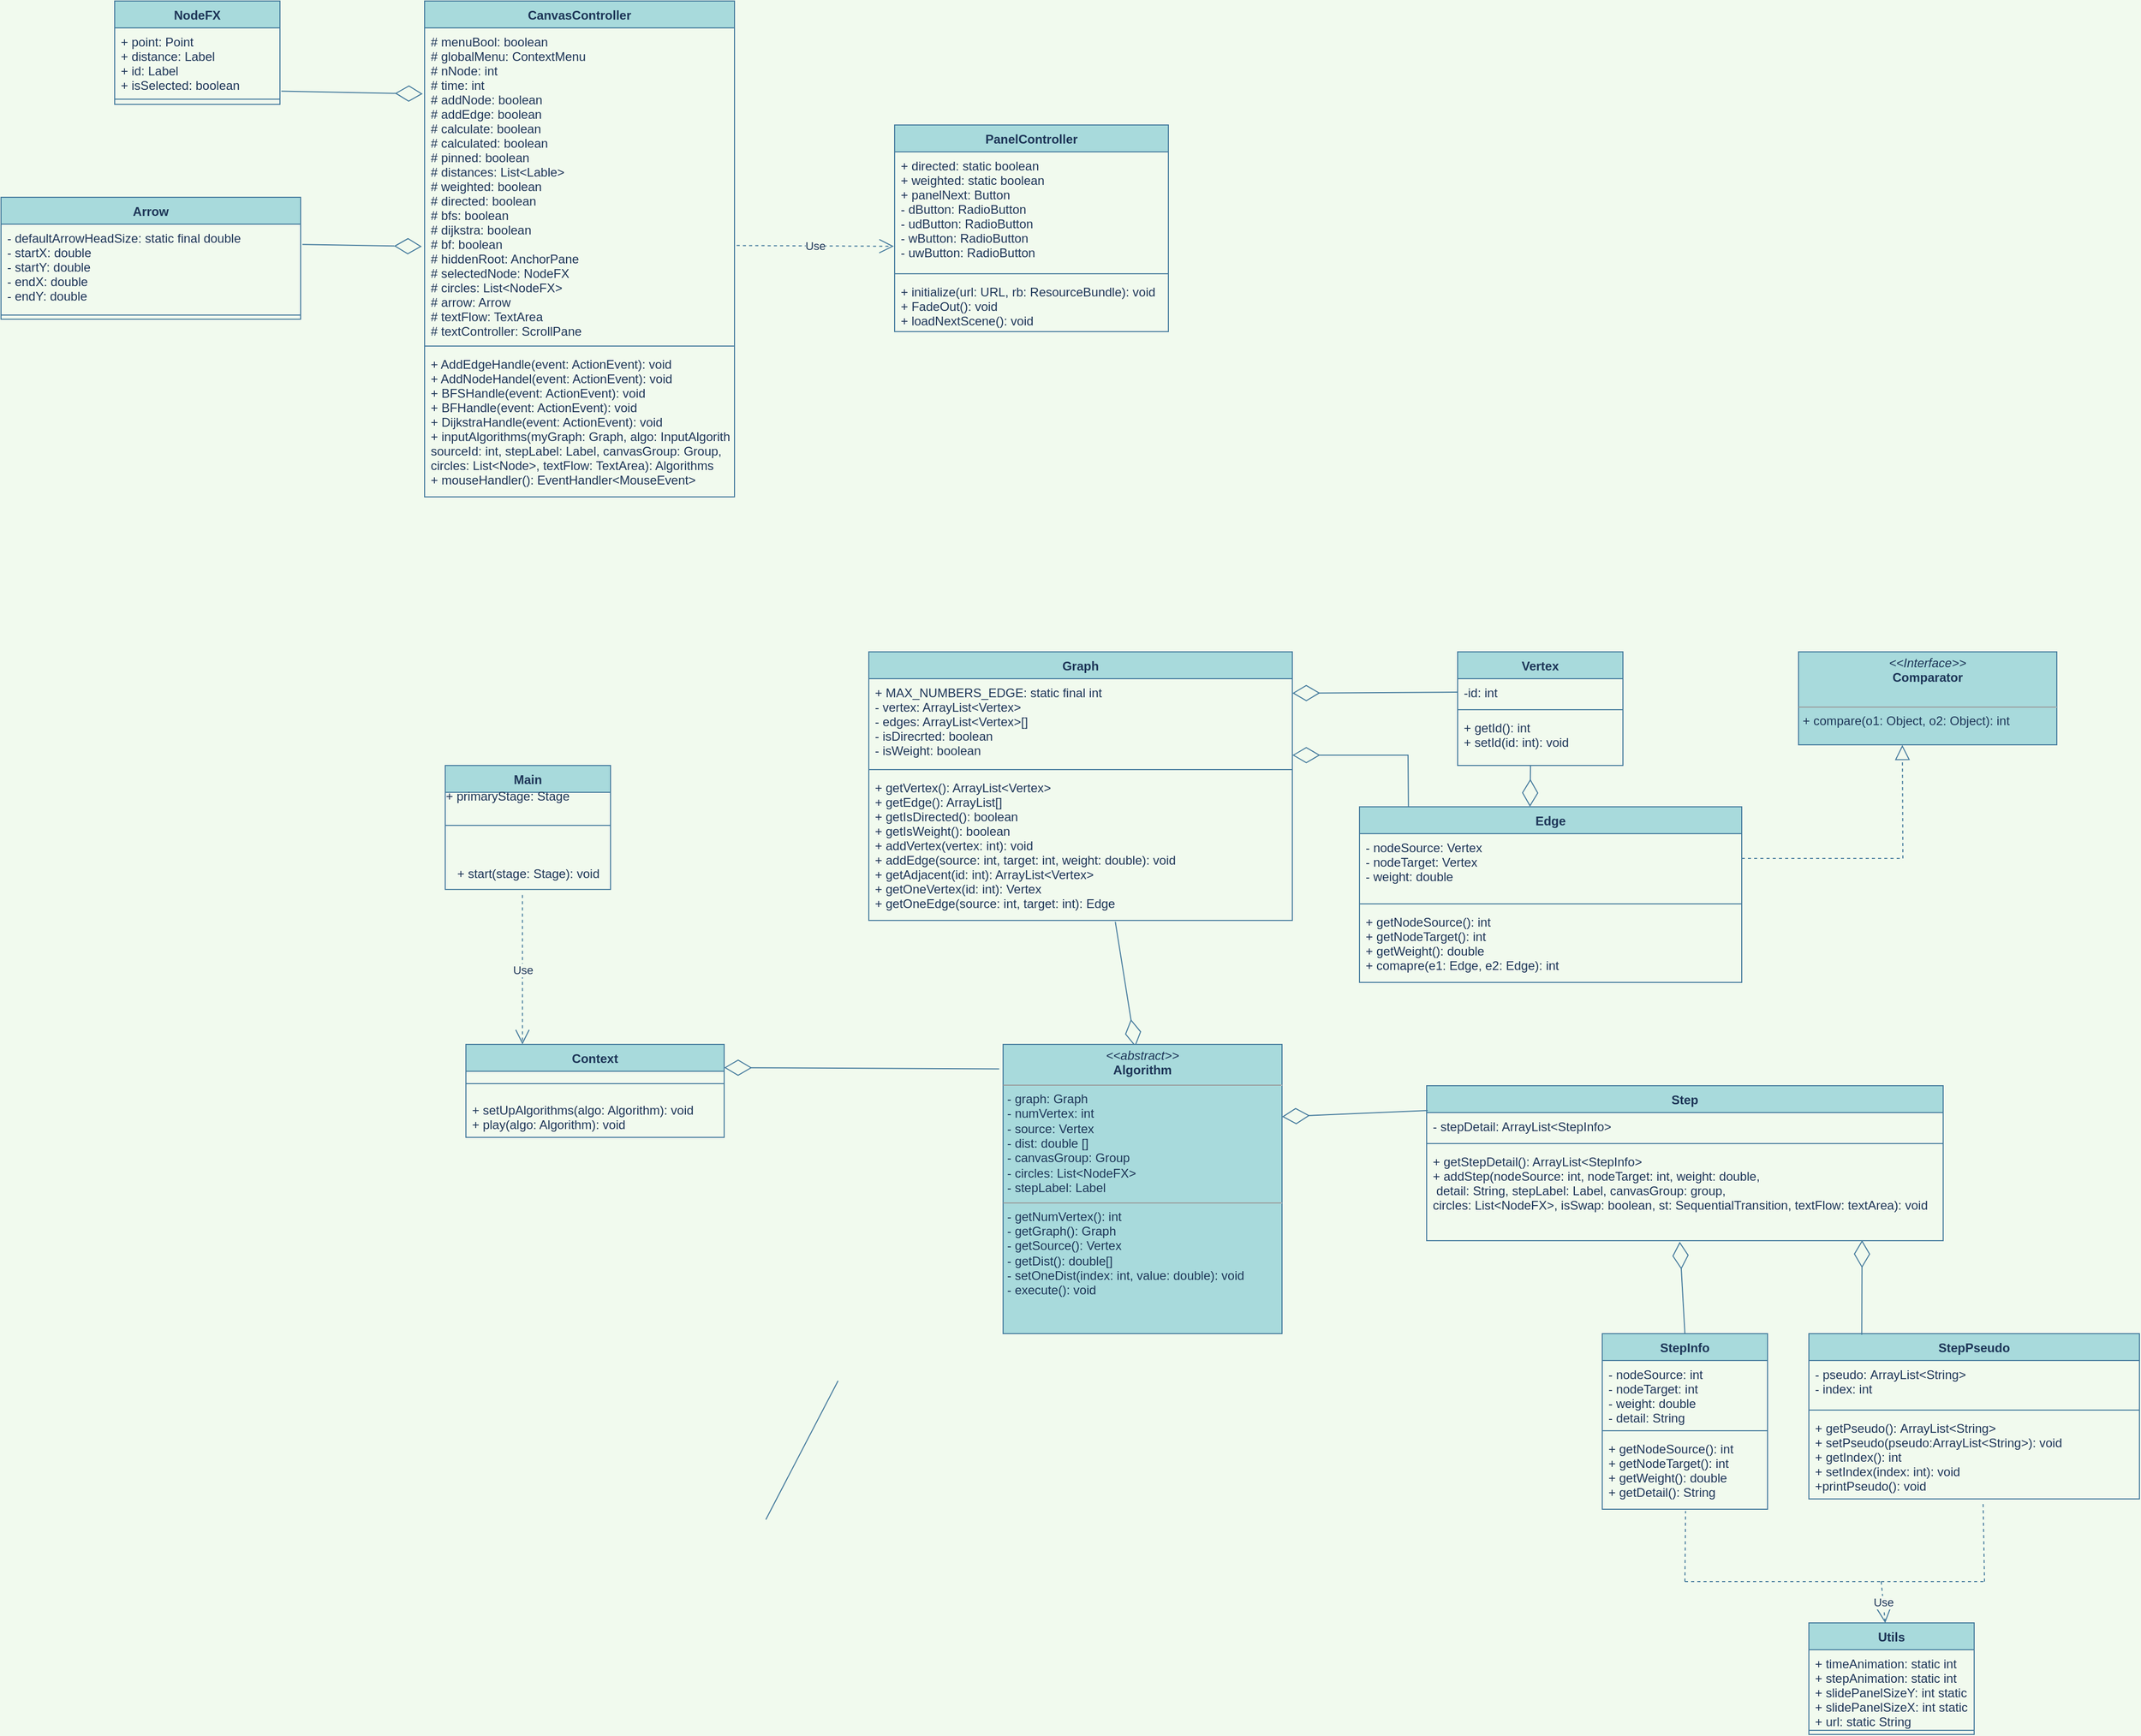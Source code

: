 <mxfile version="20.0.4" type="device" pages="6"><diagram id="7a_ol7C1T86yMIcyCaW_" name="Page-1"><mxGraphModel dx="3212" dy="1782" grid="1" gridSize="10" guides="1" tooltips="1" connect="1" arrows="1" fold="1" page="1" pageScale="1" pageWidth="827" pageHeight="1169" background="#F1FAEE" math="0" shadow="0"><root><mxCell id="0"/><mxCell id="1" parent="0"/><mxCell id="pNxBqTqGOsETG00imEyW-1" value="Vertex" style="swimlane;fontStyle=1;align=center;verticalAlign=top;childLayout=stackLayout;horizontal=1;startSize=26;horizontalStack=0;resizeParent=1;resizeParentMax=0;resizeLast=0;collapsible=1;marginBottom=0;fillColor=#A8DADC;strokeColor=#457B9D;fontColor=#1D3557;" parent="1" vertex="1"><mxGeometry x="530" y="40" width="160" height="110" as="geometry"/></mxCell><mxCell id="pNxBqTqGOsETG00imEyW-2" value="-id: int " style="text;strokeColor=none;fillColor=none;align=left;verticalAlign=top;spacingLeft=4;spacingRight=4;overflow=hidden;rotatable=0;points=[[0,0.5],[1,0.5]];portConstraint=eastwest;fontColor=#1D3557;" parent="pNxBqTqGOsETG00imEyW-1" vertex="1"><mxGeometry y="26" width="160" height="26" as="geometry"/></mxCell><mxCell id="pNxBqTqGOsETG00imEyW-3" value="" style="line;strokeWidth=1;fillColor=none;align=left;verticalAlign=middle;spacingTop=-1;spacingLeft=3;spacingRight=3;rotatable=0;labelPosition=right;points=[];portConstraint=eastwest;labelBackgroundColor=#F1FAEE;strokeColor=#457B9D;fontColor=#1D3557;" parent="pNxBqTqGOsETG00imEyW-1" vertex="1"><mxGeometry y="52" width="160" height="8" as="geometry"/></mxCell><mxCell id="pNxBqTqGOsETG00imEyW-4" value="+ getId(): int&#10;+ setId(id: int): void" style="text;strokeColor=none;fillColor=none;align=left;verticalAlign=top;spacingLeft=4;spacingRight=4;overflow=hidden;rotatable=0;points=[[0,0.5],[1,0.5]];portConstraint=eastwest;fontColor=#1D3557;" parent="pNxBqTqGOsETG00imEyW-1" vertex="1"><mxGeometry y="60" width="160" height="50" as="geometry"/></mxCell><mxCell id="pNxBqTqGOsETG00imEyW-5" value="Edge" style="swimlane;fontStyle=1;align=center;verticalAlign=top;childLayout=stackLayout;horizontal=1;startSize=26;horizontalStack=0;resizeParent=1;resizeParentMax=0;resizeLast=0;collapsible=1;marginBottom=0;fillColor=#A8DADC;strokeColor=#457B9D;fontColor=#1D3557;" parent="1" vertex="1"><mxGeometry x="435" y="190" width="370" height="170" as="geometry"/></mxCell><mxCell id="pNxBqTqGOsETG00imEyW-6" value="- nodeSource: Vertex&#10;- nodeTarget: Vertex&#10;- weight: double" style="text;strokeColor=none;fillColor=none;align=left;verticalAlign=top;spacingLeft=4;spacingRight=4;overflow=hidden;rotatable=0;points=[[0,0.5],[1,0.5]];portConstraint=eastwest;fontColor=#1D3557;" parent="pNxBqTqGOsETG00imEyW-5" vertex="1"><mxGeometry y="26" width="370" height="64" as="geometry"/></mxCell><mxCell id="pNxBqTqGOsETG00imEyW-7" value="" style="line;strokeWidth=1;fillColor=none;align=left;verticalAlign=middle;spacingTop=-1;spacingLeft=3;spacingRight=3;rotatable=0;labelPosition=right;points=[];portConstraint=eastwest;labelBackgroundColor=#F1FAEE;strokeColor=#457B9D;fontColor=#1D3557;" parent="pNxBqTqGOsETG00imEyW-5" vertex="1"><mxGeometry y="90" width="370" height="8" as="geometry"/></mxCell><mxCell id="pNxBqTqGOsETG00imEyW-8" value="+ getNodeSource(): int&#10;+ getNodeTarget(): int&#10;+ getWeight(): double&#10;+ comapre(e1: Edge, e2: Edge): int" style="text;strokeColor=none;fillColor=none;align=left;verticalAlign=top;spacingLeft=4;spacingRight=4;overflow=hidden;rotatable=0;points=[[0,0.5],[1,0.5]];portConstraint=eastwest;fontColor=#1D3557;" parent="pNxBqTqGOsETG00imEyW-5" vertex="1"><mxGeometry y="98" width="370" height="72" as="geometry"/></mxCell><mxCell id="pNxBqTqGOsETG00imEyW-10" value="Graph" style="swimlane;fontStyle=1;align=center;verticalAlign=top;childLayout=stackLayout;horizontal=1;startSize=26;horizontalStack=0;resizeParent=1;resizeParentMax=0;resizeLast=0;collapsible=1;marginBottom=0;fillColor=#A8DADC;strokeColor=#457B9D;fontColor=#1D3557;" parent="1" vertex="1"><mxGeometry x="-40" y="40" width="410" height="260" as="geometry"/></mxCell><mxCell id="pNxBqTqGOsETG00imEyW-15" value="" style="endArrow=diamondThin;endFill=0;endSize=24;html=1;rounded=0;exitX=0;exitY=0.5;exitDx=0;exitDy=0;labelBackgroundColor=#F1FAEE;strokeColor=#457B9D;fontColor=#1D3557;" parent="pNxBqTqGOsETG00imEyW-10" source="pNxBqTqGOsETG00imEyW-2" edge="1"><mxGeometry width="160" relative="1" as="geometry"><mxPoint x="250" y="40" as="sourcePoint"/><mxPoint x="410" y="40" as="targetPoint"/></mxGeometry></mxCell><mxCell id="pNxBqTqGOsETG00imEyW-11" value="+ MAX_NUMBERS_EDGE: static final int&#10;- vertex: ArrayList&lt;Vertex&gt;&#10;- edges: ArrayList&lt;Vertex&gt;[]&#10;- isDirecrted: boolean&#10;- isWeight: boolean" style="text;strokeColor=none;fillColor=none;align=left;verticalAlign=top;spacingLeft=4;spacingRight=4;overflow=hidden;rotatable=0;points=[[0,0.5],[1,0.5]];portConstraint=eastwest;fontColor=#1D3557;" parent="pNxBqTqGOsETG00imEyW-10" vertex="1"><mxGeometry y="26" width="410" height="84" as="geometry"/></mxCell><mxCell id="pNxBqTqGOsETG00imEyW-12" value="" style="line;strokeWidth=1;fillColor=none;align=left;verticalAlign=middle;spacingTop=-1;spacingLeft=3;spacingRight=3;rotatable=0;labelPosition=right;points=[];portConstraint=eastwest;labelBackgroundColor=#F1FAEE;strokeColor=#457B9D;fontColor=#1D3557;" parent="pNxBqTqGOsETG00imEyW-10" vertex="1"><mxGeometry y="110" width="410" height="8" as="geometry"/></mxCell><mxCell id="pNxBqTqGOsETG00imEyW-13" value="+ getVertex(): ArrayList&lt;Vertex&gt;&#10;+ getEdge(): ArrayList[]&#10;+ getIsDirected(): boolean&#10;+ getIsWeight(): boolean&#10;+ addVertex(vertex: int): void&#10;+ addEdge(source: int, target: int, weight: double): void&#10;+ getAdjacent(id: int): ArrayList&lt;Vertex&gt;&#10;+ getOneVertex(id: int): Vertex&#10;+ getOneEdge(source: int, target: int): Edge" style="text;strokeColor=none;fillColor=none;align=left;verticalAlign=top;spacingLeft=4;spacingRight=4;overflow=hidden;rotatable=0;points=[[0,0.5],[1,0.5]];portConstraint=eastwest;fontColor=#1D3557;" parent="pNxBqTqGOsETG00imEyW-10" vertex="1"><mxGeometry y="118" width="410" height="142" as="geometry"/></mxCell><mxCell id="pNxBqTqGOsETG00imEyW-14" value="" style="endArrow=diamondThin;endFill=0;endSize=24;html=1;rounded=0;exitX=0.128;exitY=-0.002;exitDx=0;exitDy=0;exitPerimeter=0;labelBackgroundColor=#F1FAEE;strokeColor=#457B9D;fontColor=#1D3557;" parent="1" source="pNxBqTqGOsETG00imEyW-5" edge="1"><mxGeometry width="160" relative="1" as="geometry"><mxPoint x="480" y="160" as="sourcePoint"/><mxPoint x="370" y="140" as="targetPoint"/><Array as="points"><mxPoint x="482" y="140"/></Array></mxGeometry></mxCell><mxCell id="ngY54iKijPsh4ipmXBq5-1" value="" style="endArrow=diamondThin;endFill=0;endSize=24;html=1;rounded=0;entryX=0.474;entryY=0.008;entryDx=0;entryDy=0;entryPerimeter=0;exitX=0.582;exitY=1.009;exitDx=0;exitDy=0;exitPerimeter=0;labelBackgroundColor=#F1FAEE;strokeColor=#457B9D;fontColor=#1D3557;" parent="1" source="pNxBqTqGOsETG00imEyW-13" target="5cMLTaeG33Wnt3RUTPno-4" edge="1"><mxGeometry width="160" relative="1" as="geometry"><mxPoint x="200" y="300" as="sourcePoint"/><mxPoint x="197.43" y="418.02" as="targetPoint"/></mxGeometry></mxCell><mxCell id="5cMLTaeG33Wnt3RUTPno-1" value="&lt;p style=&quot;margin:0px;margin-top:4px;text-align:center;&quot;&gt;&lt;i&gt;&amp;lt;&amp;lt;Interface&amp;gt;&amp;gt;&lt;/i&gt;&lt;br&gt;&lt;b&gt;Comparator&lt;/b&gt;&lt;/p&gt;&lt;p style=&quot;margin:0px;margin-left:4px;&quot;&gt;&lt;br&gt;&lt;/p&gt;&lt;hr size=&quot;1&quot;&gt;&lt;p style=&quot;margin:0px;margin-left:4px;&quot;&gt;+ compare(o1: Object, o2: Object): int&lt;/p&gt;" style="verticalAlign=top;align=left;overflow=fill;fontSize=12;fontFamily=Helvetica;html=1;fillColor=#A8DADC;strokeColor=#457B9D;fontColor=#1D3557;" parent="1" vertex="1"><mxGeometry x="860" y="40" width="250" height="90" as="geometry"/></mxCell><mxCell id="5cMLTaeG33Wnt3RUTPno-2" value="" style="endArrow=block;dashed=1;endFill=0;endSize=12;html=1;rounded=0;entryX=0.402;entryY=1.002;entryDx=0;entryDy=0;entryPerimeter=0;labelBackgroundColor=#F1FAEE;strokeColor=#457B9D;fontColor=#1D3557;" parent="1" target="5cMLTaeG33Wnt3RUTPno-1" edge="1"><mxGeometry width="160" relative="1" as="geometry"><mxPoint x="805" y="240" as="sourcePoint"/><mxPoint x="965" y="240" as="targetPoint"/><Array as="points"><mxPoint x="961" y="240"/></Array></mxGeometry></mxCell><mxCell id="5cMLTaeG33Wnt3RUTPno-4" value="&lt;p style=&quot;margin:0px;margin-top:4px;text-align:center;&quot;&gt;&lt;i&gt;&amp;lt;&amp;lt;abstract&amp;gt;&amp;gt;&lt;/i&gt;&lt;br&gt;&lt;b&gt;Algorithm&lt;/b&gt;&lt;/p&gt;&lt;hr size=&quot;1&quot;&gt;&lt;p style=&quot;margin:0px;margin-left:4px;&quot;&gt;- graph: Graph&lt;/p&gt;&lt;p style=&quot;margin:0px;margin-left:4px;&quot;&gt;- numVertex: int&lt;/p&gt;&lt;p style=&quot;margin:0px;margin-left:4px;&quot;&gt;- source: Vertex&lt;/p&gt;&lt;p style=&quot;margin:0px;margin-left:4px;&quot;&gt;- dist: double []&lt;/p&gt;&lt;p style=&quot;margin:0px;margin-left:4px;&quot;&gt;- canvasGroup: Group&lt;/p&gt;&lt;p style=&quot;margin:0px;margin-left:4px;&quot;&gt;- circles: List&amp;lt;NodeFX&amp;gt;&lt;/p&gt;&lt;p style=&quot;margin:0px;margin-left:4px;&quot;&gt;- stepLabel: Label&lt;/p&gt;&lt;hr size=&quot;1&quot;&gt;&lt;p style=&quot;margin:0px;margin-left:4px;&quot;&gt;- getNumVertex(): int&lt;/p&gt;&lt;p style=&quot;margin:0px;margin-left:4px;&quot;&gt;- getGraph(): Graph&lt;/p&gt;&lt;p style=&quot;margin:0px;margin-left:4px;&quot;&gt;- getSource(): Vertex&lt;/p&gt;&lt;p style=&quot;margin:0px;margin-left:4px;&quot;&gt;- getDist(): double[]&lt;/p&gt;&lt;p style=&quot;margin:0px;margin-left:4px;&quot;&gt;- setOneDist(index: int, value: double): void&lt;/p&gt;&lt;p style=&quot;margin:0px;margin-left:4px;&quot;&gt;- execute(): void&lt;/p&gt;" style="verticalAlign=top;align=left;overflow=fill;fontSize=12;fontFamily=Helvetica;html=1;fillColor=#A8DADC;strokeColor=#457B9D;fontColor=#1D3557;" parent="1" vertex="1"><mxGeometry x="90" y="420" width="270" height="280" as="geometry"/></mxCell><mxCell id="5cMLTaeG33Wnt3RUTPno-12" value="" style="endArrow=none;html=1;rounded=0;entryX=0.001;entryY=0.562;entryDx=0;entryDy=0;entryPerimeter=0;exitX=0.547;exitY=0;exitDx=0;exitDy=0;exitPerimeter=0;labelBackgroundColor=#F1FAEE;strokeColor=#457B9D;fontColor=#1D3557;" parent="1" edge="1"><mxGeometry width="50" height="50" relative="1" as="geometry"><mxPoint x="-139.66" y="880" as="sourcePoint"/><mxPoint x="-69.73" y="745.62" as="targetPoint"/></mxGeometry></mxCell><mxCell id="GGWBXzWjefv0gUSgZVzP-1" value="" style="endArrow=diamondThin;endFill=0;endSize=24;html=1;rounded=0;exitX=0.441;exitY=1.003;exitDx=0;exitDy=0;exitPerimeter=0;entryX=0.446;entryY=0;entryDx=0;entryDy=0;entryPerimeter=0;labelBackgroundColor=#F1FAEE;strokeColor=#457B9D;fontColor=#1D3557;" parent="1" source="pNxBqTqGOsETG00imEyW-4" target="pNxBqTqGOsETG00imEyW-5" edge="1"><mxGeometry width="160" relative="1" as="geometry"><mxPoint x="530" y="169.7" as="sourcePoint"/><mxPoint x="690" y="169.7" as="targetPoint"/></mxGeometry></mxCell><mxCell id="GGWBXzWjefv0gUSgZVzP-2" value="Context" style="swimlane;fontStyle=1;align=center;verticalAlign=top;childLayout=stackLayout;horizontal=1;startSize=26;horizontalStack=0;resizeParent=1;resizeParentMax=0;resizeLast=0;collapsible=1;marginBottom=0;fillColor=#A8DADC;strokeColor=#457B9D;fontColor=#1D3557;" parent="1" vertex="1"><mxGeometry x="-430" y="420" width="250" height="90" as="geometry"/></mxCell><mxCell id="GGWBXzWjefv0gUSgZVzP-4" value="" style="line;strokeWidth=1;fillColor=none;align=left;verticalAlign=middle;spacingTop=-1;spacingLeft=3;spacingRight=3;rotatable=0;labelPosition=right;points=[];portConstraint=eastwest;labelBackgroundColor=#F1FAEE;strokeColor=#457B9D;fontColor=#1D3557;" parent="GGWBXzWjefv0gUSgZVzP-2" vertex="1"><mxGeometry y="26" width="250" height="24" as="geometry"/></mxCell><mxCell id="GGWBXzWjefv0gUSgZVzP-5" value="+ setUpAlgorithms(algo: Algorithm): void&#10;+ play(algo: Algorithm): void" style="text;strokeColor=none;fillColor=none;align=left;verticalAlign=top;spacingLeft=4;spacingRight=4;overflow=hidden;rotatable=0;points=[[0,0.5],[1,0.5]];portConstraint=eastwest;fontColor=#1D3557;" parent="GGWBXzWjefv0gUSgZVzP-2" vertex="1"><mxGeometry y="50" width="250" height="40" as="geometry"/></mxCell><mxCell id="GGWBXzWjefv0gUSgZVzP-6" value="" style="endArrow=diamondThin;endFill=0;endSize=24;html=1;rounded=0;entryX=1;entryY=0.25;entryDx=0;entryDy=0;exitX=-0.014;exitY=0.085;exitDx=0;exitDy=0;exitPerimeter=0;labelBackgroundColor=#F1FAEE;strokeColor=#457B9D;fontColor=#1D3557;" parent="1" source="5cMLTaeG33Wnt3RUTPno-4" target="GGWBXzWjefv0gUSgZVzP-2" edge="1"><mxGeometry width="160" relative="1" as="geometry"><mxPoint x="-320" y="680" as="sourcePoint"/><mxPoint x="-160" y="680" as="targetPoint"/></mxGeometry></mxCell><mxCell id="GGWBXzWjefv0gUSgZVzP-29" value="Main" style="swimlane;fontStyle=1;align=center;verticalAlign=top;childLayout=stackLayout;horizontal=1;startSize=26;horizontalStack=0;resizeParent=1;resizeParentMax=0;resizeLast=0;collapsible=1;marginBottom=0;fillColor=#A8DADC;strokeColor=#457B9D;fontColor=#1D3557;" parent="1" vertex="1"><mxGeometry x="-450" y="150" width="160" height="120" as="geometry"/></mxCell><mxCell id="GGWBXzWjefv0gUSgZVzP-31" value="" style="line;strokeWidth=1;fillColor=none;align=left;verticalAlign=middle;spacingTop=-1;spacingLeft=3;spacingRight=3;rotatable=0;labelPosition=right;points=[];portConstraint=eastwest;labelBackgroundColor=#F1FAEE;strokeColor=#457B9D;fontColor=#1D3557;" parent="GGWBXzWjefv0gUSgZVzP-29" vertex="1"><mxGeometry y="26" width="160" height="64" as="geometry"/></mxCell><mxCell id="o5lNVYYbSP3gOQb6NDGZ-28" value="+ start(stage: Stage): void" style="text;html=1;align=center;verticalAlign=middle;resizable=0;points=[];autosize=1;strokeColor=none;fillColor=none;fontColor=#1D3557;" parent="GGWBXzWjefv0gUSgZVzP-29" vertex="1"><mxGeometry y="90" width="160" height="30" as="geometry"/></mxCell><mxCell id="GGWBXzWjefv0gUSgZVzP-33" value="Use" style="endArrow=open;endSize=12;dashed=1;html=1;rounded=0;exitX=0.467;exitY=1.135;exitDx=0;exitDy=0;exitPerimeter=0;entryX=0.219;entryY=0;entryDx=0;entryDy=0;entryPerimeter=0;labelBackgroundColor=#F1FAEE;strokeColor=#457B9D;fontColor=#1D3557;" parent="1" target="GGWBXzWjefv0gUSgZVzP-2" edge="1"><mxGeometry width="160" relative="1" as="geometry"><mxPoint x="-375.28" y="275.4" as="sourcePoint"/><mxPoint x="-110" y="590" as="targetPoint"/></mxGeometry></mxCell><mxCell id="pU0bWvmzSptN-Tet1EqN-1" value="Step" style="swimlane;fontStyle=1;align=center;verticalAlign=top;childLayout=stackLayout;horizontal=1;startSize=26;horizontalStack=0;resizeParent=1;resizeParentMax=0;resizeLast=0;collapsible=1;marginBottom=0;fillColor=#A8DADC;strokeColor=#457B9D;fontColor=#1D3557;" parent="1" vertex="1"><mxGeometry x="500" y="460" width="500" height="150" as="geometry"/></mxCell><mxCell id="pU0bWvmzSptN-Tet1EqN-2" value="- stepDetail: ArrayList&lt;StepInfo&gt;" style="text;strokeColor=none;fillColor=none;align=left;verticalAlign=top;spacingLeft=4;spacingRight=4;overflow=hidden;rotatable=0;points=[[0,0.5],[1,0.5]];portConstraint=eastwest;fontColor=#1D3557;" parent="pU0bWvmzSptN-Tet1EqN-1" vertex="1"><mxGeometry y="26" width="500" height="26" as="geometry"/></mxCell><mxCell id="pU0bWvmzSptN-Tet1EqN-3" value="" style="line;strokeWidth=1;fillColor=none;align=left;verticalAlign=middle;spacingTop=-1;spacingLeft=3;spacingRight=3;rotatable=0;labelPosition=right;points=[];portConstraint=eastwest;labelBackgroundColor=#F1FAEE;strokeColor=#457B9D;fontColor=#1D3557;" parent="pU0bWvmzSptN-Tet1EqN-1" vertex="1"><mxGeometry y="52" width="500" height="8" as="geometry"/></mxCell><mxCell id="pU0bWvmzSptN-Tet1EqN-4" value="+ getStepDetail(): ArrayList&lt;StepInfo&gt;&#10;+ addStep(nodeSource: int, nodeTarget: int, weight: double,&#10; detail: String, stepLabel: Label, canvasGroup: group, &#10;circles: List&lt;NodeFX&gt;, isSwap: boolean, st: SequentialTransition, textFlow: textArea): void" style="text;strokeColor=none;fillColor=none;align=left;verticalAlign=top;spacingLeft=4;spacingRight=4;overflow=hidden;rotatable=0;points=[[0,0.5],[1,0.5]];portConstraint=eastwest;fontColor=#1D3557;" parent="pU0bWvmzSptN-Tet1EqN-1" vertex="1"><mxGeometry y="60" width="500" height="90" as="geometry"/></mxCell><mxCell id="pU0bWvmzSptN-Tet1EqN-5" value="" style="endArrow=diamondThin;endFill=0;endSize=24;html=1;rounded=0;entryX=1;entryY=0.25;entryDx=0;entryDy=0;exitX=0.002;exitY=0.16;exitDx=0;exitDy=0;exitPerimeter=0;labelBackgroundColor=#F1FAEE;strokeColor=#457B9D;fontColor=#1D3557;" parent="1" source="pU0bWvmzSptN-Tet1EqN-1" target="5cMLTaeG33Wnt3RUTPno-4" edge="1"><mxGeometry width="160" relative="1" as="geometry"><mxPoint x="690" y="470" as="sourcePoint"/><mxPoint x="850" y="470" as="targetPoint"/></mxGeometry></mxCell><mxCell id="pU0bWvmzSptN-Tet1EqN-6" value="StepInfo" style="swimlane;fontStyle=1;align=center;verticalAlign=top;childLayout=stackLayout;horizontal=1;startSize=26;horizontalStack=0;resizeParent=1;resizeParentMax=0;resizeLast=0;collapsible=1;marginBottom=0;fillColor=#A8DADC;strokeColor=#457B9D;fontColor=#1D3557;" parent="1" vertex="1"><mxGeometry x="670" y="700" width="160" height="170" as="geometry"/></mxCell><mxCell id="pU0bWvmzSptN-Tet1EqN-7" value="- nodeSource: int&#10;- nodeTarget: int&#10;- weight: double&#10;- detail: String" style="text;strokeColor=none;fillColor=none;align=left;verticalAlign=top;spacingLeft=4;spacingRight=4;overflow=hidden;rotatable=0;points=[[0,0.5],[1,0.5]];portConstraint=eastwest;fontColor=#1D3557;" parent="pU0bWvmzSptN-Tet1EqN-6" vertex="1"><mxGeometry y="26" width="160" height="64" as="geometry"/></mxCell><mxCell id="pU0bWvmzSptN-Tet1EqN-8" value="" style="line;strokeWidth=1;fillColor=none;align=left;verticalAlign=middle;spacingTop=-1;spacingLeft=3;spacingRight=3;rotatable=0;labelPosition=right;points=[];portConstraint=eastwest;labelBackgroundColor=#F1FAEE;strokeColor=#457B9D;fontColor=#1D3557;" parent="pU0bWvmzSptN-Tet1EqN-6" vertex="1"><mxGeometry y="90" width="160" height="8" as="geometry"/></mxCell><mxCell id="pU0bWvmzSptN-Tet1EqN-9" value="+ getNodeSource(): int&#10;+ getNodeTarget(): int&#10;+ getWeight(): double&#10;+ getDetail(): String" style="text;strokeColor=none;fillColor=none;align=left;verticalAlign=top;spacingLeft=4;spacingRight=4;overflow=hidden;rotatable=0;points=[[0,0.5],[1,0.5]];portConstraint=eastwest;fontColor=#1D3557;" parent="pU0bWvmzSptN-Tet1EqN-6" vertex="1"><mxGeometry y="98" width="160" height="72" as="geometry"/></mxCell><mxCell id="pU0bWvmzSptN-Tet1EqN-10" value="" style="endArrow=diamondThin;endFill=0;endSize=24;html=1;rounded=0;entryX=0.49;entryY=1.011;entryDx=0;entryDy=0;entryPerimeter=0;exitX=0.5;exitY=0;exitDx=0;exitDy=0;labelBackgroundColor=#F1FAEE;strokeColor=#457B9D;fontColor=#1D3557;" parent="1" source="pU0bWvmzSptN-Tet1EqN-6" target="pU0bWvmzSptN-Tet1EqN-4" edge="1"><mxGeometry width="160" relative="1" as="geometry"><mxPoint x="770" y="670" as="sourcePoint"/><mxPoint x="930" y="670" as="targetPoint"/></mxGeometry></mxCell><mxCell id="o5lNVYYbSP3gOQb6NDGZ-3" value="CanvasController" style="swimlane;fontStyle=1;align=center;verticalAlign=top;childLayout=stackLayout;horizontal=1;startSize=26;horizontalStack=0;resizeParent=1;resizeParentMax=0;resizeLast=0;collapsible=1;marginBottom=0;fillColor=#A8DADC;strokeColor=#457B9D;fontColor=#1D3557;" parent="1" vertex="1"><mxGeometry x="-470" y="-590" width="300" height="480" as="geometry"/></mxCell><mxCell id="o5lNVYYbSP3gOQb6NDGZ-4" value="# menuBool: boolean&#10;# globalMenu: ContextMenu&#10;# nNode: int&#10;# time: int&#10;# addNode: boolean&#10;# addEdge: boolean&#10;# calculate: boolean&#10;# calculated: boolean&#10;# pinned: boolean&#10;# distances: List&lt;Lable&gt;&#10;# weighted: boolean&#10;# directed: boolean&#10;# bfs: boolean&#10;# dijkstra: boolean&#10;# bf: boolean&#10;# hiddenRoot: AnchorPane&#10;# selectedNode: NodeFX&#10;# circles: List&lt;NodeFX&gt;&#10;# arrow: Arrow&#10;# textFlow: TextArea&#10;# textController: ScrollPane" style="text;strokeColor=none;fillColor=none;align=left;verticalAlign=top;spacingLeft=4;spacingRight=4;overflow=hidden;rotatable=0;points=[[0,0.5],[1,0.5]];portConstraint=eastwest;fontColor=#1D3557;" parent="o5lNVYYbSP3gOQb6NDGZ-3" vertex="1"><mxGeometry y="26" width="300" height="304" as="geometry"/></mxCell><mxCell id="o5lNVYYbSP3gOQb6NDGZ-5" value="" style="line;strokeWidth=1;fillColor=none;align=left;verticalAlign=middle;spacingTop=-1;spacingLeft=3;spacingRight=3;rotatable=0;labelPosition=right;points=[];portConstraint=eastwest;labelBackgroundColor=#F1FAEE;strokeColor=#457B9D;fontColor=#1D3557;" parent="o5lNVYYbSP3gOQb6NDGZ-3" vertex="1"><mxGeometry y="330" width="300" height="8" as="geometry"/></mxCell><mxCell id="o5lNVYYbSP3gOQb6NDGZ-6" value="+ AddEdgeHandle(event: ActionEvent): void&#10;+ AddNodeHandel(event: ActionEvent): void&#10;+ BFSHandle(event: ActionEvent): void&#10;+ BFHandle(event: ActionEvent): void&#10;+ DijkstraHandle(event: ActionEvent): void&#10;+ inputAlgorithms(myGraph: Graph, algo: InputAlgorithms, &#10;sourceId: int, stepLabel: Label, canvasGroup: Group, &#10;circles: List&lt;Node&gt;, textFlow: TextArea): Algorithms&#10;+ mouseHandler(): EventHandler&lt;MouseEvent&gt;" style="text;strokeColor=none;fillColor=none;align=left;verticalAlign=top;spacingLeft=4;spacingRight=4;overflow=hidden;rotatable=0;points=[[0,0.5],[1,0.5]];portConstraint=eastwest;fontColor=#1D3557;" parent="o5lNVYYbSP3gOQb6NDGZ-3" vertex="1"><mxGeometry y="338" width="300" height="142" as="geometry"/></mxCell><mxCell id="o5lNVYYbSP3gOQb6NDGZ-7" value="PanelController" style="swimlane;fontStyle=1;align=center;verticalAlign=top;childLayout=stackLayout;horizontal=1;startSize=26;horizontalStack=0;resizeParent=1;resizeParentMax=0;resizeLast=0;collapsible=1;marginBottom=0;fillColor=#A8DADC;strokeColor=#457B9D;fontColor=#1D3557;" parent="1" vertex="1"><mxGeometry x="-15" y="-470" width="265" height="200" as="geometry"/></mxCell><mxCell id="o5lNVYYbSP3gOQb6NDGZ-8" value="+ directed: static boolean&#10;+ weighted: static boolean&#10;+ panelNext: Button&#10;- dButton: RadioButton&#10;- udButton: RadioButton&#10;- wButton: RadioButton&#10;- uwButton: RadioButton" style="text;strokeColor=none;fillColor=none;align=left;verticalAlign=top;spacingLeft=4;spacingRight=4;overflow=hidden;rotatable=0;points=[[0,0.5],[1,0.5]];portConstraint=eastwest;fontColor=#1D3557;" parent="o5lNVYYbSP3gOQb6NDGZ-7" vertex="1"><mxGeometry y="26" width="265" height="114" as="geometry"/></mxCell><mxCell id="o5lNVYYbSP3gOQb6NDGZ-9" value="" style="line;strokeWidth=1;fillColor=none;align=left;verticalAlign=middle;spacingTop=-1;spacingLeft=3;spacingRight=3;rotatable=0;labelPosition=right;points=[];portConstraint=eastwest;labelBackgroundColor=#F1FAEE;strokeColor=#457B9D;fontColor=#1D3557;" parent="o5lNVYYbSP3gOQb6NDGZ-7" vertex="1"><mxGeometry y="140" width="265" height="8" as="geometry"/></mxCell><mxCell id="o5lNVYYbSP3gOQb6NDGZ-10" value="+ initialize(url: URL, rb: ResourceBundle): void&#10;+ FadeOut(): void&#10;+ loadNextScene(): void" style="text;strokeColor=none;fillColor=none;align=left;verticalAlign=top;spacingLeft=4;spacingRight=4;overflow=hidden;rotatable=0;points=[[0,0.5],[1,0.5]];portConstraint=eastwest;fontColor=#1D3557;" parent="o5lNVYYbSP3gOQb6NDGZ-7" vertex="1"><mxGeometry y="148" width="265" height="52" as="geometry"/></mxCell><mxCell id="o5lNVYYbSP3gOQb6NDGZ-11" value="NodeFX" style="swimlane;fontStyle=1;align=center;verticalAlign=top;childLayout=stackLayout;horizontal=1;startSize=26;horizontalStack=0;resizeParent=1;resizeParentMax=0;resizeLast=0;collapsible=1;marginBottom=0;fillColor=#A8DADC;strokeColor=#457B9D;fontColor=#1D3557;" parent="1" vertex="1"><mxGeometry x="-770" y="-590" width="160" height="100" as="geometry"/></mxCell><mxCell id="o5lNVYYbSP3gOQb6NDGZ-12" value="+ point: Point&#10;+ distance: Label&#10;+ id: Label&#10;+ isSelected: boolean&#10;" style="text;strokeColor=none;fillColor=none;align=left;verticalAlign=top;spacingLeft=4;spacingRight=4;overflow=hidden;rotatable=0;points=[[0,0.5],[1,0.5]];portConstraint=eastwest;fontColor=#1D3557;" parent="o5lNVYYbSP3gOQb6NDGZ-11" vertex="1"><mxGeometry y="26" width="160" height="64" as="geometry"/></mxCell><mxCell id="o5lNVYYbSP3gOQb6NDGZ-13" value="" style="line;strokeWidth=1;fillColor=none;align=left;verticalAlign=middle;spacingTop=-1;spacingLeft=3;spacingRight=3;rotatable=0;labelPosition=right;points=[];portConstraint=eastwest;labelBackgroundColor=#F1FAEE;strokeColor=#457B9D;fontColor=#1D3557;" parent="o5lNVYYbSP3gOQb6NDGZ-11" vertex="1"><mxGeometry y="90" width="160" height="10" as="geometry"/></mxCell><mxCell id="o5lNVYYbSP3gOQb6NDGZ-15" value="Arrow" style="swimlane;fontStyle=1;align=center;verticalAlign=top;childLayout=stackLayout;horizontal=1;startSize=26;horizontalStack=0;resizeParent=1;resizeParentMax=0;resizeLast=0;collapsible=1;marginBottom=0;fillColor=#A8DADC;strokeColor=#457B9D;fontColor=#1D3557;" parent="1" vertex="1"><mxGeometry x="-880" y="-400" width="290" height="118" as="geometry"/></mxCell><mxCell id="o5lNVYYbSP3gOQb6NDGZ-16" value="- defaultArrowHeadSize: static final double&#10;- startX: double&#10;- startY: double&#10;- endX: double&#10;- endY: double" style="text;strokeColor=none;fillColor=none;align=left;verticalAlign=top;spacingLeft=4;spacingRight=4;overflow=hidden;rotatable=0;points=[[0,0.5],[1,0.5]];portConstraint=eastwest;fontColor=#1D3557;" parent="o5lNVYYbSP3gOQb6NDGZ-15" vertex="1"><mxGeometry y="26" width="290" height="84" as="geometry"/></mxCell><mxCell id="o5lNVYYbSP3gOQb6NDGZ-17" value="" style="line;strokeWidth=1;fillColor=none;align=left;verticalAlign=middle;spacingTop=-1;spacingLeft=3;spacingRight=3;rotatable=0;labelPosition=right;points=[];portConstraint=eastwest;labelBackgroundColor=#F1FAEE;strokeColor=#457B9D;fontColor=#1D3557;" parent="o5lNVYYbSP3gOQb6NDGZ-15" vertex="1"><mxGeometry y="110" width="290" height="8" as="geometry"/></mxCell><mxCell id="o5lNVYYbSP3gOQb6NDGZ-21" value="Use" style="endArrow=open;endSize=12;dashed=1;html=1;rounded=0;exitX=1.007;exitY=0.693;exitDx=0;exitDy=0;exitPerimeter=0;entryX=-0.003;entryY=0.802;entryDx=0;entryDy=0;entryPerimeter=0;labelBackgroundColor=#F1FAEE;strokeColor=#457B9D;fontColor=#1D3557;" parent="1" source="o5lNVYYbSP3gOQb6NDGZ-4" target="o5lNVYYbSP3gOQb6NDGZ-8" edge="1"><mxGeometry width="160" relative="1" as="geometry"><mxPoint x="-110" y="-280" as="sourcePoint"/><mxPoint x="50" y="-280" as="targetPoint"/></mxGeometry></mxCell><mxCell id="o5lNVYYbSP3gOQb6NDGZ-22" value="" style="endArrow=diamondThin;endFill=0;endSize=24;html=1;rounded=0;entryX=-0.006;entryY=0.21;entryDx=0;entryDy=0;entryPerimeter=0;exitX=1.008;exitY=0.957;exitDx=0;exitDy=0;exitPerimeter=0;labelBackgroundColor=#F1FAEE;strokeColor=#457B9D;fontColor=#1D3557;" parent="1" source="o5lNVYYbSP3gOQb6NDGZ-12" target="o5lNVYYbSP3gOQb6NDGZ-4" edge="1"><mxGeometry width="160" relative="1" as="geometry"><mxPoint x="-580" y="-500" as="sourcePoint"/><mxPoint x="-140" y="-410" as="targetPoint"/></mxGeometry></mxCell><mxCell id="o5lNVYYbSP3gOQb6NDGZ-23" value="" style="endArrow=diamondThin;endFill=0;endSize=24;html=1;rounded=0;exitX=1.006;exitY=0.234;exitDx=0;exitDy=0;exitPerimeter=0;entryX=-0.009;entryY=0.696;entryDx=0;entryDy=0;entryPerimeter=0;labelBackgroundColor=#F1FAEE;strokeColor=#457B9D;fontColor=#1D3557;" parent="1" source="o5lNVYYbSP3gOQb6NDGZ-16" target="o5lNVYYbSP3gOQb6NDGZ-4" edge="1"><mxGeometry width="160" relative="1" as="geometry"><mxPoint x="-300" y="-410" as="sourcePoint"/><mxPoint x="-140" y="-410" as="targetPoint"/></mxGeometry></mxCell><mxCell id="o5lNVYYbSP3gOQb6NDGZ-25" value="+ primaryStage: Stage" style="text;html=1;align=center;verticalAlign=middle;resizable=0;points=[];autosize=1;strokeColor=none;fillColor=none;fontColor=#1D3557;" parent="1" vertex="1"><mxGeometry x="-460" y="165" width="140" height="30" as="geometry"/></mxCell><mxCell id="sPU_wuezNL3GJb5cJZnp-1" value="StepPseudo" style="swimlane;fontStyle=1;align=center;verticalAlign=top;childLayout=stackLayout;horizontal=1;startSize=26;horizontalStack=0;resizeParent=1;resizeParentMax=0;resizeLast=0;collapsible=1;marginBottom=0;fillColor=#A8DADC;strokeColor=#457B9D;fontColor=#1D3557;" parent="1" vertex="1"><mxGeometry x="870" y="700" width="320" height="160" as="geometry"/></mxCell><mxCell id="sPU_wuezNL3GJb5cJZnp-2" value="- pseudo: ArrayList&lt;String&gt;&#10;- index: int" style="text;strokeColor=none;fillColor=none;align=left;verticalAlign=top;spacingLeft=4;spacingRight=4;overflow=hidden;rotatable=0;points=[[0,0.5],[1,0.5]];portConstraint=eastwest;fontColor=#1D3557;" parent="sPU_wuezNL3GJb5cJZnp-1" vertex="1"><mxGeometry y="26" width="320" height="44" as="geometry"/></mxCell><mxCell id="sPU_wuezNL3GJb5cJZnp-3" value="" style="line;strokeWidth=1;fillColor=none;align=left;verticalAlign=middle;spacingTop=-1;spacingLeft=3;spacingRight=3;rotatable=0;labelPosition=right;points=[];portConstraint=eastwest;labelBackgroundColor=#F1FAEE;strokeColor=#457B9D;fontColor=#1D3557;" parent="sPU_wuezNL3GJb5cJZnp-1" vertex="1"><mxGeometry y="70" width="320" height="8" as="geometry"/></mxCell><mxCell id="sPU_wuezNL3GJb5cJZnp-4" value="+ getPseudo(): ArrayList&lt;String&gt;&#10;+ setPseudo(pseudo:ArrayList&lt;String&gt;): void&#10;+ getIndex(): int &#10;+ setIndex(index: int): void&#10;+printPseudo(): void" style="text;strokeColor=none;fillColor=none;align=left;verticalAlign=top;spacingLeft=4;spacingRight=4;overflow=hidden;rotatable=0;points=[[0,0.5],[1,0.5]];portConstraint=eastwest;fontColor=#1D3557;" parent="sPU_wuezNL3GJb5cJZnp-1" vertex="1"><mxGeometry y="78" width="320" height="82" as="geometry"/></mxCell><mxCell id="sPU_wuezNL3GJb5cJZnp-5" value="" style="endArrow=diamondThin;endFill=0;endSize=24;html=1;rounded=0;entryX=0.843;entryY=0.994;entryDx=0;entryDy=0;entryPerimeter=0;exitX=0.16;exitY=0.007;exitDx=0;exitDy=0;exitPerimeter=0;labelBackgroundColor=#F1FAEE;strokeColor=#457B9D;fontColor=#1D3557;" parent="1" source="sPU_wuezNL3GJb5cJZnp-1" target="pU0bWvmzSptN-Tet1EqN-4" edge="1"><mxGeometry width="160" relative="1" as="geometry"><mxPoint x="730" y="720" as="sourcePoint"/><mxPoint x="890" y="720" as="targetPoint"/></mxGeometry></mxCell><mxCell id="sPU_wuezNL3GJb5cJZnp-6" value="Utils" style="swimlane;fontStyle=1;align=center;verticalAlign=top;childLayout=stackLayout;horizontal=1;startSize=26;horizontalStack=0;resizeParent=1;resizeParentMax=0;resizeLast=0;collapsible=1;marginBottom=0;fillColor=#A8DADC;strokeColor=#457B9D;fontColor=#1D3557;" parent="1" vertex="1"><mxGeometry x="870" y="980" width="160" height="108" as="geometry"/></mxCell><mxCell id="sPU_wuezNL3GJb5cJZnp-7" value="+ timeAnimation: static int &#10;+ stepAnimation: static int  &#10;+ slidePanelSizeY: int static&#10;+ slidePanelSizeX: int static&#10;+ url: static String&#10; " style="text;strokeColor=none;fillColor=none;align=left;verticalAlign=top;spacingLeft=4;spacingRight=4;overflow=hidden;rotatable=0;points=[[0,0.5],[1,0.5]];portConstraint=eastwest;fontColor=#1D3557;" parent="sPU_wuezNL3GJb5cJZnp-6" vertex="1"><mxGeometry y="26" width="160" height="74" as="geometry"/></mxCell><mxCell id="sPU_wuezNL3GJb5cJZnp-8" value="" style="line;strokeWidth=1;fillColor=none;align=left;verticalAlign=middle;spacingTop=-1;spacingLeft=3;spacingRight=3;rotatable=0;labelPosition=right;points=[];portConstraint=eastwest;labelBackgroundColor=#F1FAEE;strokeColor=#457B9D;fontColor=#1D3557;" parent="sPU_wuezNL3GJb5cJZnp-6" vertex="1"><mxGeometry y="100" width="160" height="8" as="geometry"/></mxCell><mxCell id="sPU_wuezNL3GJb5cJZnp-11" value="Use" style="endArrow=open;endSize=12;dashed=1;html=1;rounded=0;entryX=0.462;entryY=0.001;entryDx=0;entryDy=0;entryPerimeter=0;labelBackgroundColor=#F1FAEE;strokeColor=#457B9D;fontColor=#1D3557;" parent="1" target="sPU_wuezNL3GJb5cJZnp-6" edge="1"><mxGeometry width="160" relative="1" as="geometry"><mxPoint x="940" y="940" as="sourcePoint"/><mxPoint x="870" y="860" as="targetPoint"/></mxGeometry></mxCell><mxCell id="sPU_wuezNL3GJb5cJZnp-12" value="" style="endArrow=none;dashed=1;html=1;rounded=0;labelBackgroundColor=#F1FAEE;strokeColor=#457B9D;fontColor=#1D3557;" parent="1" edge="1"><mxGeometry width="50" height="50" relative="1" as="geometry"><mxPoint x="750" y="940" as="sourcePoint"/><mxPoint x="940" y="940" as="targetPoint"/></mxGeometry></mxCell><mxCell id="sPU_wuezNL3GJb5cJZnp-13" value="" style="endArrow=none;dashed=1;html=1;rounded=0;labelBackgroundColor=#F1FAEE;strokeColor=#457B9D;fontColor=#1D3557;" parent="1" edge="1"><mxGeometry width="50" height="50" relative="1" as="geometry"><mxPoint x="940" y="940" as="sourcePoint"/><mxPoint x="1040" y="940" as="targetPoint"/></mxGeometry></mxCell><mxCell id="sPU_wuezNL3GJb5cJZnp-14" value="" style="endArrow=none;dashed=1;html=1;rounded=0;entryX=0.504;entryY=1.024;entryDx=0;entryDy=0;entryPerimeter=0;labelBackgroundColor=#F1FAEE;strokeColor=#457B9D;fontColor=#1D3557;" parent="1" target="pU0bWvmzSptN-Tet1EqN-9" edge="1"><mxGeometry width="50" height="50" relative="1" as="geometry"><mxPoint x="750" y="940" as="sourcePoint"/><mxPoint x="880" y="880" as="targetPoint"/></mxGeometry></mxCell><mxCell id="sPU_wuezNL3GJb5cJZnp-15" value="" style="endArrow=none;dashed=1;html=1;rounded=0;entryX=0.527;entryY=1.034;entryDx=0;entryDy=0;entryPerimeter=0;labelBackgroundColor=#F1FAEE;strokeColor=#457B9D;fontColor=#1D3557;" parent="1" target="sPU_wuezNL3GJb5cJZnp-4" edge="1"><mxGeometry width="50" height="50" relative="1" as="geometry"><mxPoint x="1040" y="940" as="sourcePoint"/><mxPoint x="880" y="880" as="targetPoint"/></mxGeometry></mxCell></root></mxGraphModel></diagram><diagram id="6s0oE29idWz8koo-_fKY" name="Page-2"><mxGraphModel dx="1821" dy="536" grid="1" gridSize="10" guides="1" tooltips="1" connect="1" arrows="1" fold="1" page="1" pageScale="1" pageWidth="827" pageHeight="1169" math="0" shadow="0"><root><mxCell id="0"/><mxCell id="1" parent="0"/><mxCell id="Di36ojcXZjwVfs3YjLD--1" value="Vertex" style="swimlane;fontStyle=1;align=center;verticalAlign=top;childLayout=stackLayout;horizontal=1;startSize=26;horizontalStack=0;resizeParent=1;resizeParentMax=0;resizeLast=0;collapsible=1;marginBottom=0;" parent="1" vertex="1"><mxGeometry x="530" y="219" width="160" height="110" as="geometry"/></mxCell><mxCell id="Di36ojcXZjwVfs3YjLD--2" value="-id: int " style="text;strokeColor=none;fillColor=none;align=left;verticalAlign=top;spacingLeft=4;spacingRight=4;overflow=hidden;rotatable=0;points=[[0,0.5],[1,0.5]];portConstraint=eastwest;" parent="Di36ojcXZjwVfs3YjLD--1" vertex="1"><mxGeometry y="26" width="160" height="26" as="geometry"/></mxCell><mxCell id="Di36ojcXZjwVfs3YjLD--3" value="" style="line;strokeWidth=1;fillColor=none;align=left;verticalAlign=middle;spacingTop=-1;spacingLeft=3;spacingRight=3;rotatable=0;labelPosition=right;points=[];portConstraint=eastwest;" parent="Di36ojcXZjwVfs3YjLD--1" vertex="1"><mxGeometry y="52" width="160" height="8" as="geometry"/></mxCell><mxCell id="Di36ojcXZjwVfs3YjLD--4" value="+ getId(): int&#10;+ setId(id: int): void" style="text;strokeColor=none;fillColor=none;align=left;verticalAlign=top;spacingLeft=4;spacingRight=4;overflow=hidden;rotatable=0;points=[[0,0.5],[1,0.5]];portConstraint=eastwest;" parent="Di36ojcXZjwVfs3YjLD--1" vertex="1"><mxGeometry y="60" width="160" height="50" as="geometry"/></mxCell><mxCell id="Di36ojcXZjwVfs3YjLD--5" value="Edge" style="swimlane;fontStyle=1;align=center;verticalAlign=top;childLayout=stackLayout;horizontal=1;startSize=26;horizontalStack=0;resizeParent=1;resizeParentMax=0;resizeLast=0;collapsible=1;marginBottom=0;" parent="1" vertex="1"><mxGeometry x="435" y="369" width="370" height="170" as="geometry"/></mxCell><mxCell id="Di36ojcXZjwVfs3YjLD--6" value="- nodeSource: Vertex&#10;- nodeTarget: Vertex&#10;- weight: double" style="text;strokeColor=none;fillColor=none;align=left;verticalAlign=top;spacingLeft=4;spacingRight=4;overflow=hidden;rotatable=0;points=[[0,0.5],[1,0.5]];portConstraint=eastwest;" parent="Di36ojcXZjwVfs3YjLD--5" vertex="1"><mxGeometry y="26" width="370" height="64" as="geometry"/></mxCell><mxCell id="Di36ojcXZjwVfs3YjLD--7" value="" style="line;strokeWidth=1;fillColor=none;align=left;verticalAlign=middle;spacingTop=-1;spacingLeft=3;spacingRight=3;rotatable=0;labelPosition=right;points=[];portConstraint=eastwest;" parent="Di36ojcXZjwVfs3YjLD--5" vertex="1"><mxGeometry y="90" width="370" height="8" as="geometry"/></mxCell><mxCell id="Di36ojcXZjwVfs3YjLD--8" value="+ getNodeSource(): int&#10;+ getNodeTarget(): int&#10;+ getWeight(): double&#10;+ comapre(e1: Edge, e2: Edge): int" style="text;strokeColor=none;fillColor=none;align=left;verticalAlign=top;spacingLeft=4;spacingRight=4;overflow=hidden;rotatable=0;points=[[0,0.5],[1,0.5]];portConstraint=eastwest;" parent="Di36ojcXZjwVfs3YjLD--5" vertex="1"><mxGeometry y="98" width="370" height="72" as="geometry"/></mxCell><mxCell id="Di36ojcXZjwVfs3YjLD--9" value="Graph" style="swimlane;fontStyle=1;align=center;verticalAlign=top;childLayout=stackLayout;horizontal=1;startSize=26;horizontalStack=0;resizeParent=1;resizeParentMax=0;resizeLast=0;collapsible=1;marginBottom=0;" parent="1" vertex="1"><mxGeometry x="-40" y="219" width="410" height="260" as="geometry"/></mxCell><mxCell id="Di36ojcXZjwVfs3YjLD--10" value="" style="endArrow=diamondThin;endFill=0;endSize=24;html=1;rounded=0;exitX=0;exitY=0.5;exitDx=0;exitDy=0;" parent="Di36ojcXZjwVfs3YjLD--9" source="Di36ojcXZjwVfs3YjLD--2" edge="1"><mxGeometry width="160" relative="1" as="geometry"><mxPoint x="250" y="40" as="sourcePoint"/><mxPoint x="410" y="40" as="targetPoint"/></mxGeometry></mxCell><mxCell id="Di36ojcXZjwVfs3YjLD--11" value="+ MAX_NUMBERS_EDGE: static final int&#10;- vertex: ArrayList&lt;Vertex&gt;&#10;- edges: ArrayList&lt;Vertex&gt;[]&#10;- isDirecrted: boolean&#10;- isWeight: boolean" style="text;strokeColor=none;fillColor=none;align=left;verticalAlign=top;spacingLeft=4;spacingRight=4;overflow=hidden;rotatable=0;points=[[0,0.5],[1,0.5]];portConstraint=eastwest;" parent="Di36ojcXZjwVfs3YjLD--9" vertex="1"><mxGeometry y="26" width="410" height="84" as="geometry"/></mxCell><mxCell id="Di36ojcXZjwVfs3YjLD--12" value="" style="line;strokeWidth=1;fillColor=none;align=left;verticalAlign=middle;spacingTop=-1;spacingLeft=3;spacingRight=3;rotatable=0;labelPosition=right;points=[];portConstraint=eastwest;" parent="Di36ojcXZjwVfs3YjLD--9" vertex="1"><mxGeometry y="110" width="410" height="8" as="geometry"/></mxCell><mxCell id="Di36ojcXZjwVfs3YjLD--13" value="+ getVertex(): ArrayList&lt;Vertex&gt;&#10;+ getEdge(): ArrayList[]&#10;+ getIsDirected(): boolean&#10;+ getIsWeight(): boolean&#10;+ addVertex(vertex: int): void&#10;+ addEdge(source: int, target: int, weight: double): void&#10;+ getAdjacent(id: int): ArrayList&lt;Vertex&gt;&#10;+ getOneVertex(id: int): Vertex&#10;+ getOneEdge(source: int, target: int): Edge" style="text;strokeColor=none;fillColor=none;align=left;verticalAlign=top;spacingLeft=4;spacingRight=4;overflow=hidden;rotatable=0;points=[[0,0.5],[1,0.5]];portConstraint=eastwest;" parent="Di36ojcXZjwVfs3YjLD--9" vertex="1"><mxGeometry y="118" width="410" height="142" as="geometry"/></mxCell><mxCell id="Di36ojcXZjwVfs3YjLD--14" value="" style="endArrow=diamondThin;endFill=0;endSize=24;html=1;rounded=0;exitX=0.128;exitY=-0.002;exitDx=0;exitDy=0;exitPerimeter=0;" parent="1" source="Di36ojcXZjwVfs3YjLD--5" edge="1"><mxGeometry width="160" relative="1" as="geometry"><mxPoint x="480" y="339" as="sourcePoint"/><mxPoint x="370" y="319" as="targetPoint"/><Array as="points"><mxPoint x="482" y="319"/></Array></mxGeometry></mxCell><mxCell id="Di36ojcXZjwVfs3YjLD--15" value="&lt;p style=&quot;margin:0px;margin-top:4px;text-align:center;&quot;&gt;&lt;i&gt;&amp;lt;&amp;lt;Interface&amp;gt;&amp;gt;&lt;/i&gt;&lt;br&gt;&lt;b&gt;Comparator&lt;/b&gt;&lt;/p&gt;&lt;p style=&quot;margin:0px;margin-left:4px;&quot;&gt;&lt;br&gt;&lt;/p&gt;&lt;hr size=&quot;1&quot;&gt;&lt;p style=&quot;margin:0px;margin-left:4px;&quot;&gt;+ compare(o1: Object, o2: Object): int&lt;/p&gt;" style="verticalAlign=top;align=left;overflow=fill;fontSize=12;fontFamily=Helvetica;html=1;" parent="1" vertex="1"><mxGeometry x="850" y="219" width="250" height="90" as="geometry"/></mxCell><mxCell id="Di36ojcXZjwVfs3YjLD--16" value="" style="endArrow=block;dashed=1;endFill=0;endSize=12;html=1;rounded=0;entryX=0.402;entryY=1.002;entryDx=0;entryDy=0;entryPerimeter=0;" parent="1" edge="1"><mxGeometry width="160" relative="1" as="geometry"><mxPoint x="805" y="419" as="sourcePoint"/><mxPoint x="960.5" y="309.18" as="targetPoint"/><Array as="points"><mxPoint x="961" y="419"/></Array></mxGeometry></mxCell><mxCell id="Di36ojcXZjwVfs3YjLD--17" value="" style="endArrow=diamondThin;endFill=0;endSize=24;html=1;rounded=0;exitX=0.441;exitY=1.003;exitDx=0;exitDy=0;exitPerimeter=0;entryX=0.446;entryY=0;entryDx=0;entryDy=0;entryPerimeter=0;" parent="1" source="Di36ojcXZjwVfs3YjLD--4" target="Di36ojcXZjwVfs3YjLD--5" edge="1"><mxGeometry width="160" relative="1" as="geometry"><mxPoint x="530" y="348.7" as="sourcePoint"/><mxPoint x="690" y="348.7" as="targetPoint"/></mxGeometry></mxCell></root></mxGraphModel></diagram><diagram id="_jeMkbjJnNYSuujnjhCS" name="Page-3"><mxGraphModel dx="1821" dy="536" grid="1" gridSize="10" guides="1" tooltips="1" connect="1" arrows="1" fold="1" page="1" pageScale="1" pageWidth="827" pageHeight="1169" math="0" shadow="0"><root><mxCell id="0"/><mxCell id="1" parent="0"/><mxCell id="fqnHg18Q3SuisTIl3fsI-1" value="BFS" style="swimlane;fontStyle=1;align=center;verticalAlign=top;childLayout=stackLayout;horizontal=1;startSize=26;horizontalStack=0;resizeParent=1;resizeParentMax=0;resizeLast=0;collapsible=1;marginBottom=0;" parent="1" vertex="1"><mxGeometry x="-190" y="800" width="220" height="140" as="geometry"/></mxCell><mxCell id="fqnHg18Q3SuisTIl3fsI-2" value="- adj: LinkedList&lt;Integer&gt;[]&#10;- nIndex: static int" style="text;strokeColor=none;fillColor=none;align=left;verticalAlign=top;spacingLeft=4;spacingRight=4;overflow=hidden;rotatable=0;points=[[0,0.5],[1,0.5]];portConstraint=eastwest;" parent="fqnHg18Q3SuisTIl3fsI-1" vertex="1"><mxGeometry y="26" width="220" height="44" as="geometry"/></mxCell><mxCell id="fqnHg18Q3SuisTIl3fsI-3" value="" style="line;strokeWidth=1;fillColor=none;align=left;verticalAlign=middle;spacingTop=-1;spacingLeft=3;spacingRight=3;rotatable=0;labelPosition=right;points=[];portConstraint=eastwest;" parent="fqnHg18Q3SuisTIl3fsI-1" vertex="1"><mxGeometry y="70" width="220" height="8" as="geometry"/></mxCell><mxCell id="fqnHg18Q3SuisTIl3fsI-4" value="+ getAdj(): LinkedList&lt;Vertex&gt;&#10;+ execute(): void" style="text;strokeColor=none;fillColor=none;align=left;verticalAlign=top;spacingLeft=4;spacingRight=4;overflow=hidden;rotatable=0;points=[[0,0.5],[1,0.5]];portConstraint=eastwest;" parent="fqnHg18Q3SuisTIl3fsI-1" vertex="1"><mxGeometry y="78" width="220" height="62" as="geometry"/></mxCell><mxCell id="fqnHg18Q3SuisTIl3fsI-5" value="&lt;p style=&quot;margin:0px;margin-top:4px;text-align:center;&quot;&gt;&lt;i&gt;&amp;lt;&amp;lt;abstract&amp;gt;&amp;gt;&lt;/i&gt;&lt;br&gt;&lt;b&gt;Algorithm&lt;/b&gt;&lt;/p&gt;&lt;hr size=&quot;1&quot;&gt;&lt;p style=&quot;margin:0px;margin-left:4px;&quot;&gt;- graph: Graph&lt;/p&gt;&lt;p style=&quot;margin:0px;margin-left:4px;&quot;&gt;- numVertex: int&lt;/p&gt;&lt;p style=&quot;margin:0px;margin-left:4px;&quot;&gt;- source: Vertex&lt;/p&gt;&lt;p style=&quot;margin:0px;margin-left:4px;&quot;&gt;- dist: double []&lt;/p&gt;&lt;p style=&quot;margin:0px;margin-left:4px;&quot;&gt;- canvasGroup: Group&lt;/p&gt;&lt;p style=&quot;margin:0px;margin-left:4px;&quot;&gt;- circles: List&amp;lt;NodeFX&amp;gt;&lt;/p&gt;&lt;p style=&quot;margin:0px;margin-left:4px;&quot;&gt;- stepLabel: Label&lt;/p&gt;&lt;hr size=&quot;1&quot;&gt;&lt;p style=&quot;margin:0px;margin-left:4px;&quot;&gt;- getNumVertex(): int&lt;/p&gt;&lt;p style=&quot;margin:0px;margin-left:4px;&quot;&gt;- getGraph(): Graph&lt;/p&gt;&lt;p style=&quot;margin:0px;margin-left:4px;&quot;&gt;- getSource(): Vertex&lt;/p&gt;&lt;p style=&quot;margin:0px;margin-left:4px;&quot;&gt;- getDist(): double[]&lt;/p&gt;&lt;p style=&quot;margin:0px;margin-left:4px;&quot;&gt;- setOneDist(index: int, value: double): void&lt;/p&gt;&lt;p style=&quot;margin:0px;margin-left:4px;&quot;&gt;- execute(): void&lt;/p&gt;" style="verticalAlign=top;align=left;overflow=fill;fontSize=12;fontFamily=Helvetica;html=1;" parent="1" vertex="1"><mxGeometry x="70" y="420" width="270" height="280" as="geometry"/></mxCell><mxCell id="fqnHg18Q3SuisTIl3fsI-6" value="Dijkstra" style="swimlane;fontStyle=1;align=center;verticalAlign=top;childLayout=stackLayout;horizontal=1;startSize=26;horizontalStack=0;resizeParent=1;resizeParentMax=0;resizeLast=0;collapsible=1;marginBottom=0;" parent="1" vertex="1"><mxGeometry x="70" y="800" width="290" height="140" as="geometry"/></mxCell><mxCell id="fqnHg18Q3SuisTIl3fsI-7" value="- settled: Set&lt;Vertex&gt;&#10;- pq: PriorityQueue&lt;Edge&gt; " style="text;strokeColor=none;fillColor=none;align=left;verticalAlign=top;spacingLeft=4;spacingRight=4;overflow=hidden;rotatable=0;points=[[0,0.5],[1,0.5]];portConstraint=eastwest;" parent="fqnHg18Q3SuisTIl3fsI-6" vertex="1"><mxGeometry y="26" width="290" height="44" as="geometry"/></mxCell><mxCell id="fqnHg18Q3SuisTIl3fsI-8" value="" style="line;strokeWidth=1;fillColor=none;align=left;verticalAlign=middle;spacingTop=-1;spacingLeft=3;spacingRight=3;rotatable=0;labelPosition=right;points=[];portConstraint=eastwest;" parent="fqnHg18Q3SuisTIl3fsI-6" vertex="1"><mxGeometry y="70" width="290" height="8" as="geometry"/></mxCell><mxCell id="fqnHg18Q3SuisTIl3fsI-9" value="+ e_Neighbours(u: int, adj: ArrayList&lt;Edge&gt;[]): void&#10;+ execute(): void" style="text;strokeColor=none;fillColor=none;align=left;verticalAlign=top;spacingLeft=4;spacingRight=4;overflow=hidden;rotatable=0;points=[[0,0.5],[1,0.5]];portConstraint=eastwest;" parent="fqnHg18Q3SuisTIl3fsI-6" vertex="1"><mxGeometry y="78" width="290" height="62" as="geometry"/></mxCell><mxCell id="fqnHg18Q3SuisTIl3fsI-10" value="Extends" style="endArrow=block;endSize=16;endFill=0;html=1;rounded=0;entryX=0.479;entryY=0.998;entryDx=0;entryDy=0;entryPerimeter=0;exitX=0.446;exitY=0.003;exitDx=0;exitDy=0;exitPerimeter=0;" parent="1" source="fqnHg18Q3SuisTIl3fsI-6" target="fqnHg18Q3SuisTIl3fsI-5" edge="1"><mxGeometry x="0.331" width="160" relative="1" as="geometry"><mxPoint x="170" y="780" as="sourcePoint"/><mxPoint x="210" y="670" as="targetPoint"/><mxPoint as="offset"/></mxGeometry></mxCell><mxCell id="fqnHg18Q3SuisTIl3fsI-11" value="" style="line;strokeWidth=1;fillColor=none;align=left;verticalAlign=middle;spacingTop=-1;spacingLeft=3;spacingRight=3;rotatable=0;labelPosition=right;points=[];portConstraint=eastwest;" parent="1" vertex="1"><mxGeometry x="-70" y="740" width="270" height="10" as="geometry"/></mxCell><mxCell id="fqnHg18Q3SuisTIl3fsI-12" value="" style="endArrow=none;html=1;rounded=0;entryX=0.001;entryY=0.562;entryDx=0;entryDy=0;entryPerimeter=0;exitX=0.547;exitY=0;exitDx=0;exitDy=0;exitPerimeter=0;" parent="1" source="fqnHg18Q3SuisTIl3fsI-1" target="fqnHg18Q3SuisTIl3fsI-11" edge="1"><mxGeometry width="50" height="50" relative="1" as="geometry"><mxPoint x="270" y="910" as="sourcePoint"/><mxPoint x="320" y="860" as="targetPoint"/></mxGeometry></mxCell><mxCell id="fqnHg18Q3SuisTIl3fsI-13" value="BellmanFord" style="swimlane;fontStyle=1;align=center;verticalAlign=top;childLayout=stackLayout;horizontal=1;startSize=26;horizontalStack=0;resizeParent=1;resizeParentMax=0;resizeLast=0;collapsible=1;marginBottom=0;" parent="1" vertex="1"><mxGeometry x="430" y="800" width="160" height="90" as="geometry"/></mxCell><mxCell id="fqnHg18Q3SuisTIl3fsI-14" value="" style="line;strokeWidth=1;fillColor=none;align=left;verticalAlign=middle;spacingTop=-1;spacingLeft=3;spacingRight=3;rotatable=0;labelPosition=right;points=[];portConstraint=eastwest;" parent="fqnHg18Q3SuisTIl3fsI-13" vertex="1"><mxGeometry y="26" width="160" height="24" as="geometry"/></mxCell><mxCell id="fqnHg18Q3SuisTIl3fsI-15" value="+ execute(): void" style="text;strokeColor=none;fillColor=none;align=left;verticalAlign=top;spacingLeft=4;spacingRight=4;overflow=hidden;rotatable=0;points=[[0,0.5],[1,0.5]];portConstraint=eastwest;" parent="fqnHg18Q3SuisTIl3fsI-13" vertex="1"><mxGeometry y="50" width="160" height="40" as="geometry"/></mxCell><mxCell id="fqnHg18Q3SuisTIl3fsI-16" value="" style="endArrow=none;html=1;rounded=0;" parent="1" edge="1"><mxGeometry width="50" height="50" relative="1" as="geometry"><mxPoint x="480" y="800" as="sourcePoint"/><mxPoint x="200" y="745" as="targetPoint"/><Array as="points"><mxPoint x="480" y="745"/></Array></mxGeometry></mxCell></root></mxGraphModel></diagram><diagram id="l8n-l5V88YE9Eg_m6S7R" name="Page-4"><mxGraphModel dx="1243" dy="594" grid="1" gridSize="10" guides="1" tooltips="1" connect="1" arrows="1" fold="1" page="1" pageScale="1" pageWidth="827" pageHeight="1169" math="0" shadow="0"><root><mxCell id="0"/><mxCell id="1" parent="0"/><mxCell id="WxivklOgEzgF_k8rfgjM-1" value="Step" style="swimlane;fontStyle=1;align=center;verticalAlign=top;childLayout=stackLayout;horizontal=1;startSize=26;horizontalStack=0;resizeParent=1;resizeParentMax=0;resizeLast=0;collapsible=1;marginBottom=0;" vertex="1" parent="1"><mxGeometry x="500" y="460" width="500" height="150" as="geometry"/></mxCell><mxCell id="WxivklOgEzgF_k8rfgjM-2" value="- stepDetail: ArrayList&lt;StepInfo&gt;" style="text;strokeColor=none;fillColor=none;align=left;verticalAlign=top;spacingLeft=4;spacingRight=4;overflow=hidden;rotatable=0;points=[[0,0.5],[1,0.5]];portConstraint=eastwest;" vertex="1" parent="WxivklOgEzgF_k8rfgjM-1"><mxGeometry y="26" width="500" height="26" as="geometry"/></mxCell><mxCell id="WxivklOgEzgF_k8rfgjM-3" value="" style="line;strokeWidth=1;fillColor=none;align=left;verticalAlign=middle;spacingTop=-1;spacingLeft=3;spacingRight=3;rotatable=0;labelPosition=right;points=[];portConstraint=eastwest;" vertex="1" parent="WxivklOgEzgF_k8rfgjM-1"><mxGeometry y="52" width="500" height="8" as="geometry"/></mxCell><mxCell id="WxivklOgEzgF_k8rfgjM-4" value="+ getStepDetail(): ArrayList&lt;StepInfo&gt;&#10;+ addStep(nodeSource: int, nodeTarget: int, weight: double,&#10; detail: String, stepLabel: Label, canvasGroup: group, &#10;circles: List&lt;NodeFX&gt;, isSwap: boolean, st: SequentialTransition, textFlow: textArea): void" style="text;strokeColor=none;fillColor=none;align=left;verticalAlign=top;spacingLeft=4;spacingRight=4;overflow=hidden;rotatable=0;points=[[0,0.5],[1,0.5]];portConstraint=eastwest;" vertex="1" parent="WxivklOgEzgF_k8rfgjM-1"><mxGeometry y="60" width="500" height="90" as="geometry"/></mxCell><mxCell id="WxivklOgEzgF_k8rfgjM-5" value="StepInfo" style="swimlane;fontStyle=1;align=center;verticalAlign=top;childLayout=stackLayout;horizontal=1;startSize=26;horizontalStack=0;resizeParent=1;resizeParentMax=0;resizeLast=0;collapsible=1;marginBottom=0;" vertex="1" parent="1"><mxGeometry x="670" y="700" width="160" height="170" as="geometry"/></mxCell><mxCell id="WxivklOgEzgF_k8rfgjM-6" value="- nodeSource: int&#10;- nodeTarget: int&#10;- weight: double&#10;- detail: String" style="text;strokeColor=none;fillColor=none;align=left;verticalAlign=top;spacingLeft=4;spacingRight=4;overflow=hidden;rotatable=0;points=[[0,0.5],[1,0.5]];portConstraint=eastwest;" vertex="1" parent="WxivklOgEzgF_k8rfgjM-5"><mxGeometry y="26" width="160" height="64" as="geometry"/></mxCell><mxCell id="WxivklOgEzgF_k8rfgjM-7" value="" style="line;strokeWidth=1;fillColor=none;align=left;verticalAlign=middle;spacingTop=-1;spacingLeft=3;spacingRight=3;rotatable=0;labelPosition=right;points=[];portConstraint=eastwest;" vertex="1" parent="WxivklOgEzgF_k8rfgjM-5"><mxGeometry y="90" width="160" height="8" as="geometry"/></mxCell><mxCell id="WxivklOgEzgF_k8rfgjM-8" value="+ getNodeSource(): int&#10;+ getNodeTarget(): int&#10;+ getWeight(): double&#10;+ getDetail(): String" style="text;strokeColor=none;fillColor=none;align=left;verticalAlign=top;spacingLeft=4;spacingRight=4;overflow=hidden;rotatable=0;points=[[0,0.5],[1,0.5]];portConstraint=eastwest;" vertex="1" parent="WxivklOgEzgF_k8rfgjM-5"><mxGeometry y="98" width="160" height="72" as="geometry"/></mxCell><mxCell id="WxivklOgEzgF_k8rfgjM-9" value="" style="endArrow=diamondThin;endFill=0;endSize=24;html=1;rounded=0;entryX=0.49;entryY=1.011;entryDx=0;entryDy=0;entryPerimeter=0;exitX=0.5;exitY=0;exitDx=0;exitDy=0;" edge="1" parent="1" source="WxivklOgEzgF_k8rfgjM-5" target="WxivklOgEzgF_k8rfgjM-4"><mxGeometry width="160" relative="1" as="geometry"><mxPoint x="770" y="670" as="sourcePoint"/><mxPoint x="930" y="670" as="targetPoint"/></mxGeometry></mxCell><mxCell id="WxivklOgEzgF_k8rfgjM-10" value="StepPseudo" style="swimlane;fontStyle=1;align=center;verticalAlign=top;childLayout=stackLayout;horizontal=1;startSize=26;horizontalStack=0;resizeParent=1;resizeParentMax=0;resizeLast=0;collapsible=1;marginBottom=0;" vertex="1" parent="1"><mxGeometry x="870" y="700" width="320" height="160" as="geometry"/></mxCell><mxCell id="WxivklOgEzgF_k8rfgjM-11" value="- pseudo: ArrayList&lt;String&gt;&#10;- index: int" style="text;strokeColor=none;fillColor=none;align=left;verticalAlign=top;spacingLeft=4;spacingRight=4;overflow=hidden;rotatable=0;points=[[0,0.5],[1,0.5]];portConstraint=eastwest;" vertex="1" parent="WxivklOgEzgF_k8rfgjM-10"><mxGeometry y="26" width="320" height="44" as="geometry"/></mxCell><mxCell id="WxivklOgEzgF_k8rfgjM-12" value="" style="line;strokeWidth=1;fillColor=none;align=left;verticalAlign=middle;spacingTop=-1;spacingLeft=3;spacingRight=3;rotatable=0;labelPosition=right;points=[];portConstraint=eastwest;" vertex="1" parent="WxivklOgEzgF_k8rfgjM-10"><mxGeometry y="70" width="320" height="8" as="geometry"/></mxCell><mxCell id="WxivklOgEzgF_k8rfgjM-13" value="+ getPseudo(): ArrayList&lt;String&gt;&#10;+ setPseudo(pseudo:ArrayList&lt;String&gt;): void&#10;+ getIndex(): int &#10;+ setIndex(index: int): void&#10;+printPseudo(): void" style="text;strokeColor=none;fillColor=none;align=left;verticalAlign=top;spacingLeft=4;spacingRight=4;overflow=hidden;rotatable=0;points=[[0,0.5],[1,0.5]];portConstraint=eastwest;" vertex="1" parent="WxivklOgEzgF_k8rfgjM-10"><mxGeometry y="78" width="320" height="82" as="geometry"/></mxCell><mxCell id="WxivklOgEzgF_k8rfgjM-14" value="" style="endArrow=diamondThin;endFill=0;endSize=24;html=1;rounded=0;entryX=0.843;entryY=0.994;entryDx=0;entryDy=0;entryPerimeter=0;exitX=0.16;exitY=0.007;exitDx=0;exitDy=0;exitPerimeter=0;" edge="1" parent="1" source="WxivklOgEzgF_k8rfgjM-10" target="WxivklOgEzgF_k8rfgjM-4"><mxGeometry width="160" relative="1" as="geometry"><mxPoint x="730" y="720" as="sourcePoint"/><mxPoint x="890" y="720" as="targetPoint"/></mxGeometry></mxCell><mxCell id="XQu6Tf1lXHy1jmqYUTuX-1" value="Utils" style="swimlane;fontStyle=1;align=center;verticalAlign=top;childLayout=stackLayout;horizontal=1;startSize=26;horizontalStack=0;resizeParent=1;resizeParentMax=0;resizeLast=0;collapsible=1;marginBottom=0;" vertex="1" parent="1"><mxGeometry x="870" y="960" width="160" height="108" as="geometry"/></mxCell><mxCell id="XQu6Tf1lXHy1jmqYUTuX-2" value="+ timeAnimation: static int &#10;+ stepAnimation: static int  &#10;+ slidePanelSizeY: int static&#10;+ slidePanelSizeX: int static&#10;+ url: static String&#10; " style="text;strokeColor=none;fillColor=none;align=left;verticalAlign=top;spacingLeft=4;spacingRight=4;overflow=hidden;rotatable=0;points=[[0,0.5],[1,0.5]];portConstraint=eastwest;" vertex="1" parent="XQu6Tf1lXHy1jmqYUTuX-1"><mxGeometry y="26" width="160" height="74" as="geometry"/></mxCell><mxCell id="XQu6Tf1lXHy1jmqYUTuX-3" value="" style="line;strokeWidth=1;fillColor=none;align=left;verticalAlign=middle;spacingTop=-1;spacingLeft=3;spacingRight=3;rotatable=0;labelPosition=right;points=[];portConstraint=eastwest;" vertex="1" parent="XQu6Tf1lXHy1jmqYUTuX-1"><mxGeometry y="100" width="160" height="8" as="geometry"/></mxCell><mxCell id="XQu6Tf1lXHy1jmqYUTuX-4" value="Use" style="endArrow=open;endSize=12;dashed=1;html=1;rounded=0;entryX=0.462;entryY=0.001;entryDx=0;entryDy=0;entryPerimeter=0;" edge="1" parent="1" target="XQu6Tf1lXHy1jmqYUTuX-1"><mxGeometry width="160" relative="1" as="geometry"><mxPoint x="940" y="920" as="sourcePoint"/><mxPoint x="870" y="840" as="targetPoint"/></mxGeometry></mxCell><mxCell id="XQu6Tf1lXHy1jmqYUTuX-5" value="" style="endArrow=none;dashed=1;html=1;rounded=0;" edge="1" parent="1"><mxGeometry width="50" height="50" relative="1" as="geometry"><mxPoint x="750" y="920" as="sourcePoint"/><mxPoint x="940" y="920" as="targetPoint"/></mxGeometry></mxCell><mxCell id="XQu6Tf1lXHy1jmqYUTuX-6" value="" style="endArrow=none;dashed=1;html=1;rounded=0;" edge="1" parent="1"><mxGeometry width="50" height="50" relative="1" as="geometry"><mxPoint x="940" y="920" as="sourcePoint"/><mxPoint x="1040" y="920" as="targetPoint"/></mxGeometry></mxCell><mxCell id="XQu6Tf1lXHy1jmqYUTuX-7" value="" style="endArrow=none;dashed=1;html=1;rounded=0;" edge="1" parent="1" target="WxivklOgEzgF_k8rfgjM-8"><mxGeometry width="50" height="50" relative="1" as="geometry"><mxPoint x="750" y="920" as="sourcePoint"/><mxPoint x="880" y="820" as="targetPoint"/></mxGeometry></mxCell><mxCell id="XQu6Tf1lXHy1jmqYUTuX-12" value="" style="endArrow=none;dashed=1;html=1;rounded=0;entryX=0.519;entryY=1.061;entryDx=0;entryDy=0;entryPerimeter=0;" edge="1" parent="1" target="WxivklOgEzgF_k8rfgjM-13"><mxGeometry width="50" height="50" relative="1" as="geometry"><mxPoint x="1036" y="920" as="sourcePoint"/><mxPoint x="880" y="820" as="targetPoint"/></mxGeometry></mxCell></root></mxGraphModel></diagram><diagram id="SBK7tlzRBjUCEbjfSIjb" name="Page-5"><mxGraphModel dx="3074" dy="1848" grid="1" gridSize="10" guides="1" tooltips="1" connect="1" arrows="1" fold="1" page="1" pageScale="1" pageWidth="827" pageHeight="1169" math="0" shadow="0"><root><mxCell id="0"/><mxCell id="1" parent="0"/><mxCell id="HTRAkZEonO5rFMyWXKZj-1" value="CanvasController" style="swimlane;fontStyle=1;align=center;verticalAlign=top;childLayout=stackLayout;horizontal=1;startSize=26;horizontalStack=0;resizeParent=1;resizeParentMax=0;resizeLast=0;collapsible=1;marginBottom=0;" vertex="1" parent="1"><mxGeometry x="-470" y="-590" width="300" height="480" as="geometry"/></mxCell><mxCell id="HTRAkZEonO5rFMyWXKZj-2" value="# menuBool: boolean&#10;# globalMenu: ContextMenu&#10;# nNode: int&#10;# time: int&#10;# addNode: boolean&#10;# addEdge: boolean&#10;# calculate: boolean&#10;# calculated: boolean&#10;# pinned: boolean&#10;# distances: List&lt;Lable&gt;&#10;# weighted: boolean&#10;# directed: boolean&#10;# bfs: boolean&#10;# dijkstra: boolean&#10;# bf: boolean&#10;# hiddenRoot: AnchorPane&#10;# selectedNode: NodeFX&#10;# circles: List&lt;NodeFX&gt;&#10;# arrow: Arrow&#10;# textFlow: TextArea&#10;# textController: ScrollPane" style="text;strokeColor=none;fillColor=none;align=left;verticalAlign=top;spacingLeft=4;spacingRight=4;overflow=hidden;rotatable=0;points=[[0,0.5],[1,0.5]];portConstraint=eastwest;" vertex="1" parent="HTRAkZEonO5rFMyWXKZj-1"><mxGeometry y="26" width="300" height="304" as="geometry"/></mxCell><mxCell id="HTRAkZEonO5rFMyWXKZj-3" value="" style="line;strokeWidth=1;fillColor=none;align=left;verticalAlign=middle;spacingTop=-1;spacingLeft=3;spacingRight=3;rotatable=0;labelPosition=right;points=[];portConstraint=eastwest;" vertex="1" parent="HTRAkZEonO5rFMyWXKZj-1"><mxGeometry y="330" width="300" height="8" as="geometry"/></mxCell><mxCell id="HTRAkZEonO5rFMyWXKZj-4" value="+ AddEdgeHandle(event: ActionEvent): void&#10;+ AddNodeHandel(event: ActionEvent): void&#10;+ BFSHandle(event: ActionEvent): void&#10;+ BFHandle(event: ActionEvent): void&#10;+ DijkstraHandle(event: ActionEvent): void&#10;+ inputAlgorithms(myGraph: Graph, algo: InputAlgorithms, &#10;sourceId: int, stepLabel: Label, canvasGroup: Group, &#10;circles: List&lt;Node&gt;, textFlow: TextArea): Algorithms&#10;+ mouseHandler(): EventHandler&lt;MouseEvent&gt;" style="text;strokeColor=none;fillColor=none;align=left;verticalAlign=top;spacingLeft=4;spacingRight=4;overflow=hidden;rotatable=0;points=[[0,0.5],[1,0.5]];portConstraint=eastwest;" vertex="1" parent="HTRAkZEonO5rFMyWXKZj-1"><mxGeometry y="338" width="300" height="142" as="geometry"/></mxCell><mxCell id="HTRAkZEonO5rFMyWXKZj-5" value="PanelController" style="swimlane;fontStyle=1;align=center;verticalAlign=top;childLayout=stackLayout;horizontal=1;startSize=26;horizontalStack=0;resizeParent=1;resizeParentMax=0;resizeLast=0;collapsible=1;marginBottom=0;" vertex="1" parent="1"><mxGeometry x="-15" y="-470" width="265" height="200" as="geometry"/></mxCell><mxCell id="HTRAkZEonO5rFMyWXKZj-6" value="+ directed: static boolean&#10;+ weighted: static boolean&#10;+ panelNext: Button&#10;- dButton: RadioButton&#10;- udButton: RadioButton&#10;- wButton: RadioButton&#10;- uwButton: RadioButton" style="text;strokeColor=none;fillColor=none;align=left;verticalAlign=top;spacingLeft=4;spacingRight=4;overflow=hidden;rotatable=0;points=[[0,0.5],[1,0.5]];portConstraint=eastwest;" vertex="1" parent="HTRAkZEonO5rFMyWXKZj-5"><mxGeometry y="26" width="265" height="114" as="geometry"/></mxCell><mxCell id="HTRAkZEonO5rFMyWXKZj-7" value="" style="line;strokeWidth=1;fillColor=none;align=left;verticalAlign=middle;spacingTop=-1;spacingLeft=3;spacingRight=3;rotatable=0;labelPosition=right;points=[];portConstraint=eastwest;" vertex="1" parent="HTRAkZEonO5rFMyWXKZj-5"><mxGeometry y="140" width="265" height="8" as="geometry"/></mxCell><mxCell id="HTRAkZEonO5rFMyWXKZj-8" value="+ initialize(url: URL, rb: ResourceBundle): void&#10;+ FadeOut(): void&#10;+ loadNextScene(): void" style="text;strokeColor=none;fillColor=none;align=left;verticalAlign=top;spacingLeft=4;spacingRight=4;overflow=hidden;rotatable=0;points=[[0,0.5],[1,0.5]];portConstraint=eastwest;" vertex="1" parent="HTRAkZEonO5rFMyWXKZj-5"><mxGeometry y="148" width="265" height="52" as="geometry"/></mxCell><mxCell id="HTRAkZEonO5rFMyWXKZj-9" value="NodeFX" style="swimlane;fontStyle=1;align=center;verticalAlign=top;childLayout=stackLayout;horizontal=1;startSize=26;horizontalStack=0;resizeParent=1;resizeParentMax=0;resizeLast=0;collapsible=1;marginBottom=0;" vertex="1" parent="1"><mxGeometry x="-770" y="-590" width="160" height="100" as="geometry"/></mxCell><mxCell id="HTRAkZEonO5rFMyWXKZj-10" value="+ point: Point&#10;+ distance: Label&#10;+ id: Label&#10;+ isSelected: boolean&#10;" style="text;strokeColor=none;fillColor=none;align=left;verticalAlign=top;spacingLeft=4;spacingRight=4;overflow=hidden;rotatable=0;points=[[0,0.5],[1,0.5]];portConstraint=eastwest;" vertex="1" parent="HTRAkZEonO5rFMyWXKZj-9"><mxGeometry y="26" width="160" height="64" as="geometry"/></mxCell><mxCell id="HTRAkZEonO5rFMyWXKZj-11" value="" style="line;strokeWidth=1;fillColor=none;align=left;verticalAlign=middle;spacingTop=-1;spacingLeft=3;spacingRight=3;rotatable=0;labelPosition=right;points=[];portConstraint=eastwest;" vertex="1" parent="HTRAkZEonO5rFMyWXKZj-9"><mxGeometry y="90" width="160" height="10" as="geometry"/></mxCell><mxCell id="HTRAkZEonO5rFMyWXKZj-12" value="Arrow" style="swimlane;fontStyle=1;align=center;verticalAlign=top;childLayout=stackLayout;horizontal=1;startSize=26;horizontalStack=0;resizeParent=1;resizeParentMax=0;resizeLast=0;collapsible=1;marginBottom=0;" vertex="1" parent="1"><mxGeometry x="-880" y="-400" width="290" height="118" as="geometry"/></mxCell><mxCell id="HTRAkZEonO5rFMyWXKZj-13" value="- defaultArrowHeadSize: static final double&#10;- startX: double&#10;- startY: double&#10;- endX: double&#10;- endY: double" style="text;strokeColor=none;fillColor=none;align=left;verticalAlign=top;spacingLeft=4;spacingRight=4;overflow=hidden;rotatable=0;points=[[0,0.5],[1,0.5]];portConstraint=eastwest;" vertex="1" parent="HTRAkZEonO5rFMyWXKZj-12"><mxGeometry y="26" width="290" height="84" as="geometry"/></mxCell><mxCell id="HTRAkZEonO5rFMyWXKZj-14" value="" style="line;strokeWidth=1;fillColor=none;align=left;verticalAlign=middle;spacingTop=-1;spacingLeft=3;spacingRight=3;rotatable=0;labelPosition=right;points=[];portConstraint=eastwest;" vertex="1" parent="HTRAkZEonO5rFMyWXKZj-12"><mxGeometry y="110" width="290" height="8" as="geometry"/></mxCell><mxCell id="HTRAkZEonO5rFMyWXKZj-15" value="Use" style="endArrow=open;endSize=12;dashed=1;html=1;rounded=0;exitX=1.007;exitY=0.693;exitDx=0;exitDy=0;exitPerimeter=0;entryX=-0.003;entryY=0.802;entryDx=0;entryDy=0;entryPerimeter=0;" edge="1" parent="1" source="HTRAkZEonO5rFMyWXKZj-2" target="HTRAkZEonO5rFMyWXKZj-6"><mxGeometry width="160" relative="1" as="geometry"><mxPoint x="-110" y="-280" as="sourcePoint"/><mxPoint x="50" y="-280" as="targetPoint"/></mxGeometry></mxCell><mxCell id="HTRAkZEonO5rFMyWXKZj-16" value="" style="endArrow=diamondThin;endFill=0;endSize=24;html=1;rounded=0;entryX=-0.006;entryY=0.21;entryDx=0;entryDy=0;entryPerimeter=0;exitX=1.008;exitY=0.957;exitDx=0;exitDy=0;exitPerimeter=0;" edge="1" parent="1" source="HTRAkZEonO5rFMyWXKZj-10" target="HTRAkZEonO5rFMyWXKZj-2"><mxGeometry width="160" relative="1" as="geometry"><mxPoint x="-580" y="-500" as="sourcePoint"/><mxPoint x="-140" y="-410" as="targetPoint"/></mxGeometry></mxCell><mxCell id="HTRAkZEonO5rFMyWXKZj-17" value="" style="endArrow=diamondThin;endFill=0;endSize=24;html=1;rounded=0;exitX=1.006;exitY=0.234;exitDx=0;exitDy=0;exitPerimeter=0;entryX=-0.009;entryY=0.696;entryDx=0;entryDy=0;entryPerimeter=0;" edge="1" parent="1" source="HTRAkZEonO5rFMyWXKZj-13" target="HTRAkZEonO5rFMyWXKZj-2"><mxGeometry width="160" relative="1" as="geometry"><mxPoint x="-300" y="-410" as="sourcePoint"/><mxPoint x="-140" y="-410" as="targetPoint"/></mxGeometry></mxCell></root></mxGraphModel></diagram><diagram id="ZubnJ67imwdGEOdGW_JA" name="Page-6"><mxGraphModel dx="1821" dy="536" grid="1" gridSize="10" guides="1" tooltips="1" connect="1" arrows="1" fold="1" page="1" pageScale="1" pageWidth="827" pageHeight="1169" math="0" shadow="0"><root><mxCell id="0"/><mxCell id="1" parent="0"/><mxCell id="_j-XYPRDTN3bOh8tfLQ3-1" value="Context" style="swimlane;fontStyle=1;align=center;verticalAlign=top;childLayout=stackLayout;horizontal=1;startSize=26;horizontalStack=0;resizeParent=1;resizeParentMax=0;resizeLast=0;collapsible=1;marginBottom=0;" parent="1" vertex="1"><mxGeometry x="-430" y="420" width="250" height="90" as="geometry"/></mxCell><mxCell id="_j-XYPRDTN3bOh8tfLQ3-2" value="" style="line;strokeWidth=1;fillColor=none;align=left;verticalAlign=middle;spacingTop=-1;spacingLeft=3;spacingRight=3;rotatable=0;labelPosition=right;points=[];portConstraint=eastwest;" parent="_j-XYPRDTN3bOh8tfLQ3-1" vertex="1"><mxGeometry y="26" width="250" height="24" as="geometry"/></mxCell><mxCell id="_j-XYPRDTN3bOh8tfLQ3-3" value="+ setUpAlgorithms(algo: Algorithm): void&#10;+ play(algo: Algorithm): void" style="text;strokeColor=none;fillColor=none;align=left;verticalAlign=top;spacingLeft=4;spacingRight=4;overflow=hidden;rotatable=0;points=[[0,0.5],[1,0.5]];portConstraint=eastwest;" parent="_j-XYPRDTN3bOh8tfLQ3-1" vertex="1"><mxGeometry y="50" width="250" height="40" as="geometry"/></mxCell><mxCell id="_j-XYPRDTN3bOh8tfLQ3-4" value="Main" style="swimlane;fontStyle=1;align=center;verticalAlign=top;childLayout=stackLayout;horizontal=1;startSize=26;horizontalStack=0;resizeParent=1;resizeParentMax=0;resizeLast=0;collapsible=1;marginBottom=0;" parent="1" vertex="1"><mxGeometry x="-450" y="150" width="160" height="120" as="geometry"/></mxCell><mxCell id="_j-XYPRDTN3bOh8tfLQ3-5" value="" style="line;strokeWidth=1;fillColor=none;align=left;verticalAlign=middle;spacingTop=-1;spacingLeft=3;spacingRight=3;rotatable=0;labelPosition=right;points=[];portConstraint=eastwest;" parent="_j-XYPRDTN3bOh8tfLQ3-4" vertex="1"><mxGeometry y="26" width="160" height="64" as="geometry"/></mxCell><mxCell id="_j-XYPRDTN3bOh8tfLQ3-6" value="+ start(stage: Stage): void" style="text;html=1;align=center;verticalAlign=middle;resizable=0;points=[];autosize=1;strokeColor=none;fillColor=none;" parent="_j-XYPRDTN3bOh8tfLQ3-4" vertex="1"><mxGeometry y="90" width="160" height="30" as="geometry"/></mxCell><mxCell id="_j-XYPRDTN3bOh8tfLQ3-7" value="Use" style="endArrow=open;endSize=12;dashed=1;html=1;rounded=0;exitX=0.467;exitY=1.135;exitDx=0;exitDy=0;exitPerimeter=0;entryX=0.219;entryY=0;entryDx=0;entryDy=0;entryPerimeter=0;" parent="1" target="_j-XYPRDTN3bOh8tfLQ3-1" edge="1"><mxGeometry width="160" relative="1" as="geometry"><mxPoint x="-375.28" y="275.4" as="sourcePoint"/><mxPoint x="-110" y="590" as="targetPoint"/></mxGeometry></mxCell><mxCell id="_j-XYPRDTN3bOh8tfLQ3-8" value="+ primaryStage: Stage" style="text;html=1;align=center;verticalAlign=middle;resizable=0;points=[];autosize=1;strokeColor=none;fillColor=none;" parent="1" vertex="1"><mxGeometry x="-460" y="165" width="140" height="30" as="geometry"/></mxCell><mxCell id="V01WT2JWeVXC8TrKbvHn-1" value="Algorithm" style="shape=folder;fontStyle=1;spacingTop=10;tabWidth=40;tabHeight=14;tabPosition=left;html=1;" parent="1" vertex="1"><mxGeometry x="-20" y="420" width="140" height="90" as="geometry"/></mxCell><mxCell id="S9q4__4fjVCIh0hC3M35-1" value="Step" style="shape=folder;fontStyle=1;spacingTop=10;tabWidth=40;tabHeight=14;tabPosition=left;html=1;" parent="1" vertex="1"><mxGeometry x="220" y="430" width="140" height="80" as="geometry"/></mxCell><mxCell id="S9q4__4fjVCIh0hC3M35-2" value="Graph" style="shape=folder;fontStyle=1;spacingTop=10;tabWidth=40;tabHeight=14;tabPosition=left;html=1;" parent="1" vertex="1"><mxGeometry x="-40" y="220" width="130" height="90" as="geometry"/></mxCell><mxCell id="XJDbsnZEjIz9cBNJ5_mo-1" value="Graphics" style="shape=folder;fontStyle=1;spacingTop=10;tabWidth=40;tabHeight=14;tabPosition=left;html=1;" parent="1" vertex="1"><mxGeometry x="-210" y="20" width="140" height="100" as="geometry"/></mxCell><mxCell id="_EQd0RzWKAUYb91KC2fM-1" value="" style="endArrow=diamondThin;endFill=0;endSize=24;html=1;rounded=0;entryX=0.171;entryY=0.991;entryDx=0;entryDy=0;entryPerimeter=0;exitX=0.949;exitY=-0.028;exitDx=0;exitDy=0;exitPerimeter=0;" parent="1" source="_j-XYPRDTN3bOh8tfLQ3-1" target="XJDbsnZEjIz9cBNJ5_mo-1" edge="1"><mxGeometry width="160" relative="1" as="geometry"><mxPoint x="-210" y="300" as="sourcePoint"/><mxPoint x="-50" y="300" as="targetPoint"/></mxGeometry></mxCell><mxCell id="_EQd0RzWKAUYb91KC2fM-2" value="" style="endArrow=diamondThin;endFill=0;endSize=24;html=1;rounded=0;entryX=0.648;entryY=1.001;entryDx=0;entryDy=0;entryPerimeter=0;exitX=0;exitY=0;exitDx=0;exitDy=52;exitPerimeter=0;" parent="1" source="S9q4__4fjVCIh0hC3M35-2" target="XJDbsnZEjIz9cBNJ5_mo-1" edge="1"><mxGeometry width="160" relative="1" as="geometry"><mxPoint x="-210" y="300" as="sourcePoint"/><mxPoint x="-50" y="300" as="targetPoint"/><Array as="points"><mxPoint x="-119" y="272"/></Array></mxGeometry></mxCell><mxCell id="RDM98VR2bgUV_Ufuihp9-1" value="" style="endArrow=diamondThin;endFill=0;endSize=24;html=1;rounded=0;entryX=1.013;entryY=-0.019;entryDx=0;entryDy=0;entryPerimeter=0;exitX=0;exitY=0;exitDx=0;exitDy=52;exitPerimeter=0;" parent="1" source="V01WT2JWeVXC8TrKbvHn-1" target="_j-XYPRDTN3bOh8tfLQ3-3" edge="1"><mxGeometry width="160" relative="1" as="geometry"><mxPoint x="-210" y="300" as="sourcePoint"/><mxPoint x="-50" y="300" as="targetPoint"/></mxGeometry></mxCell><mxCell id="2S0zpGw1UbUMIbdkzq8g-1" value="" style="endArrow=diamondThin;endFill=0;endSize=24;html=1;rounded=0;entryX=0;entryY=0;entryDx=140;entryDy=52;entryPerimeter=0;exitX=-0.03;exitY=0.502;exitDx=0;exitDy=0;exitPerimeter=0;" parent="1" source="S9q4__4fjVCIh0hC3M35-1" target="V01WT2JWeVXC8TrKbvHn-1" edge="1"><mxGeometry width="160" relative="1" as="geometry"><mxPoint x="-210" y="300" as="sourcePoint"/><mxPoint x="-50" y="300" as="targetPoint"/></mxGeometry></mxCell><mxCell id="b9KLuXBMQI6hdG7ZaF7C-1" value="" style="endArrow=diamondThin;endFill=0;endSize=24;html=1;rounded=0;entryX=0;entryY=0;entryDx=90;entryDy=14;entryPerimeter=0;exitX=0.816;exitY=1.023;exitDx=0;exitDy=0;exitPerimeter=0;" parent="1" source="S9q4__4fjVCIh0hC3M35-2" target="V01WT2JWeVXC8TrKbvHn-1" edge="1"><mxGeometry width="160" relative="1" as="geometry"><mxPoint x="-210" y="300" as="sourcePoint"/><mxPoint x="-50" y="300" as="targetPoint"/></mxGeometry></mxCell></root></mxGraphModel></diagram></mxfile>